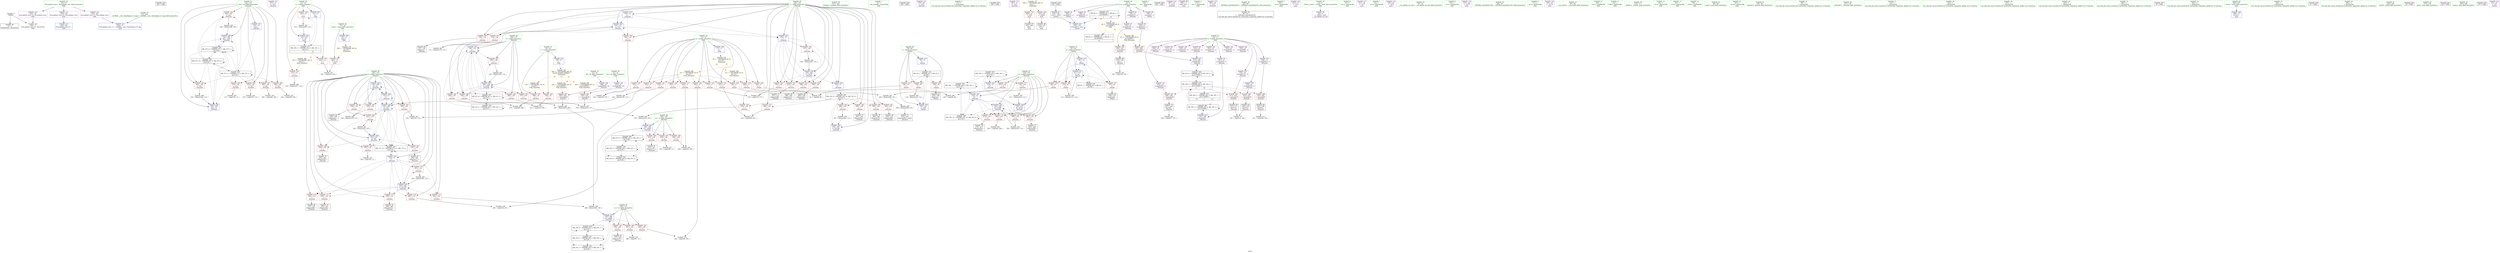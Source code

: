 digraph "SVFG" {
	label="SVFG";

	Node0x55fa5d2e3130 [shape=record,color=grey,label="{NodeID: 0\nNullPtr}"];
	Node0x55fa5d2e3130 -> Node0x55fa5d2fb700[style=solid];
	Node0x55fa5d2e3130 -> Node0x55fa5d2fe870[style=solid];
	Node0x55fa5d3441f0 [shape=record,color=black,label="{NodeID: 443\n382 = PHI()\n}"];
	Node0x55fa5d2fd7e0 [shape=record,color=red,label="{NodeID: 194\n348\<--142\n\<--ans\n_Z4workv\n}"];
	Node0x55fa5d2fd7e0 -> Node0x55fa5d30bd50[style=solid];
	Node0x55fa5d2fae10 [shape=record,color=purple,label="{NodeID: 111\n233\<--27\n\<--.str.1\n_Z4workv\n}"];
	Node0x55fa5d2f8ed0 [shape=record,color=green,label="{NodeID: 28\n12\<--14\nt\<--t_field_insensitive\nGlob }"];
	Node0x55fa5d2f8ed0 -> Node0x55fa5d2ffdb0[style=solid];
	Node0x55fa5d2f8ed0 -> Node0x55fa5d2ffe80[style=solid];
	Node0x55fa5d2f8ed0 -> Node0x55fa5d2fff50[style=solid];
	Node0x55fa5d2f8ed0 -> Node0x55fa5d2fe270[style=solid];
	Node0x55fa5d2f8ed0 -> Node0x55fa5d308180[style=solid];
	Node0x55fa5d31d6d0 [shape=record,color=yellow,style=double,label="{NodeID: 388\n10V_1 = ENCHI(MR_10V_0)\npts\{14 \}\nFun[_Z4workv]}"];
	Node0x55fa5d31d6d0 -> Node0x55fa5d2ffdb0[style=dashed];
	Node0x55fa5d30c650 [shape=record,color=grey,label="{NodeID: 305\n371 = cmp(370, 13, )\n}"];
	Node0x55fa5d2feff0 [shape=record,color=blue,label="{NodeID: 222\n132\<--166\nj\<--inc\n_Z4workv\n}"];
	Node0x55fa5d2feff0 -> Node0x55fa5d301d60[style=dashed];
	Node0x55fa5d2feff0 -> Node0x55fa5d301e30[style=dashed];
	Node0x55fa5d2feff0 -> Node0x55fa5d301f00[style=dashed];
	Node0x55fa5d2feff0 -> Node0x55fa5d2fee50[style=dashed];
	Node0x55fa5d2feff0 -> Node0x55fa5d2feff0[style=dashed];
	Node0x55fa5d2feff0 -> Node0x55fa5d2ff330[style=dashed];
	Node0x55fa5d2feff0 -> Node0x55fa5d3195d0[style=dashed];
	Node0x55fa5d3009e0 [shape=record,color=red,label="{NodeID: 139\n269\<--19\n\<--s\n_Z4workv\n}"];
	Node0x55fa5d3009e0 -> Node0x55fa5d30c7d0[style=solid];
	Node0x55fa5d2fb500 [shape=record,color=green,label="{NodeID: 56\n413\<--414\nfreopen\<--freopen_field_insensitive\n}"];
	Node0x55fa5d31b3d0 [shape=record,color=black,label="{NodeID: 333\nMR_4V_3 = PHI(MR_4V_4, MR_4V_2, )\npts\{80 \}\n}"];
	Node0x55fa5d31b3d0 -> Node0x55fa5d300d20[style=dashed];
	Node0x55fa5d31b3d0 -> Node0x55fa5d300df0[style=dashed];
	Node0x55fa5d31b3d0 -> Node0x55fa5d300ec0[style=dashed];
	Node0x55fa5d31b3d0 -> Node0x55fa5d2fecb0[style=dashed];
	Node0x55fa5d3020a0 [shape=record,color=red,label="{NodeID: 167\n191\<--132\n\<--j\n_Z4workv\n}"];
	Node0x55fa5d3020a0 -> Node0x55fa5d2fbeb0[style=solid];
	Node0x55fa5d2fcc80 [shape=record,color=black,label="{NodeID: 84\n334\<--333\nidxprom88\<--\n_Z4workv\n}"];
	Node0x55fa5d2e41d0 [shape=record,color=green,label="{NodeID: 1\n7\<--1\n__dso_handle\<--dummyObj\nGlob }"];
	Node0x55fa5d3442f0 [shape=record,color=black,label="{NodeID: 444\n388 = PHI()\n}"];
	Node0x55fa5d309dd0 [shape=record,color=grey,label="{NodeID: 278\n356 = Binary(355, 114, )\n}"];
	Node0x55fa5d309dd0 -> Node0x55fa5d307e40[style=solid];
	Node0x55fa5d2fd8b0 [shape=record,color=red,label="{NodeID: 195\n370\<--142\n\<--ans\n_Z4workv\n}"];
	Node0x55fa5d2fd8b0 -> Node0x55fa5d30c650[style=solid];
	Node0x55fa5d2faee0 [shape=record,color=purple,label="{NodeID: 112\n373\<--29\n\<--.str.2\n_Z4workv\n}"];
	Node0x55fa5d2f8fd0 [shape=record,color=green,label="{NodeID: 29\n15\<--16\ncases\<--cases_field_insensitive\nGlob }"];
	Node0x55fa5d2f8fd0 -> Node0x55fa5d300020[style=solid];
	Node0x55fa5d2f8fd0 -> Node0x55fa5d2fe370[style=solid];
	Node0x55fa5d31d7e0 [shape=record,color=yellow,style=double,label="{NodeID: 389\n2V_1 = ENCHI(MR_2V_0)\npts\{18 \}\nFun[_Z4workv]}"];
	Node0x55fa5d31d7e0 -> Node0x55fa5d300290[style=dashed];
	Node0x55fa5d31d7e0 -> Node0x55fa5d300360[style=dashed];
	Node0x55fa5d31d7e0 -> Node0x55fa5d300430[style=dashed];
	Node0x55fa5d31d7e0 -> Node0x55fa5d300500[style=dashed];
	Node0x55fa5d31d7e0 -> Node0x55fa5d3005d0[style=dashed];
	Node0x55fa5d31d7e0 -> Node0x55fa5d3006a0[style=dashed];
	Node0x55fa5d31d7e0 -> Node0x55fa5d300770[style=dashed];
	Node0x55fa5d31d7e0 -> Node0x55fa5d300840[style=dashed];
	Node0x55fa5d31d7e0 -> Node0x55fa5d300910[style=dashed];
	Node0x55fa5d30c7d0 [shape=record,color=grey,label="{NodeID: 306\n270 = cmp(268, 269, )\n}"];
	Node0x55fa5d2ff0c0 [shape=record,color=blue,label="{NodeID: 223\n130\<--171\ni\<--inc7\n_Z4workv\n}"];
	Node0x55fa5d2ff0c0 -> Node0x55fa5d301200[style=dashed];
	Node0x55fa5d2ff0c0 -> Node0x55fa5d3012d0[style=dashed];
	Node0x55fa5d2ff0c0 -> Node0x55fa5d3013a0[style=dashed];
	Node0x55fa5d2ff0c0 -> Node0x55fa5d2ff0c0[style=dashed];
	Node0x55fa5d2ff0c0 -> Node0x55fa5d2ff190[style=dashed];
	Node0x55fa5d300ab0 [shape=record,color=red,label="{NodeID: 140\n330\<--19\n\<--s\n_Z4workv\n}"];
	Node0x55fa5d300ab0 -> Node0x55fa5d30d550[style=solid];
	Node0x55fa5d2fb600 [shape=record,color=green,label="{NodeID: 57\n51\<--439\n_GLOBAL__sub_I_XiaoZiqian_0_0.cpp\<--_GLOBAL__sub_I_XiaoZiqian_0_0.cpp_field_insensitive\n}"];
	Node0x55fa5d2fb600 -> Node0x55fa5d2fe770[style=solid];
	Node0x55fa5d31b8d0 [shape=record,color=black,label="{NodeID: 334\nMR_6V_2 = PHI(MR_6V_4, MR_6V_1, )\npts\{82 \}\n}"];
	Node0x55fa5d31b8d0 -> Node0x55fa5d2fea40[style=dashed];
	Node0x55fa5d302170 [shape=record,color=red,label="{NodeID: 168\n202\<--132\n\<--j\n_Z4workv\n}"];
	Node0x55fa5d302170 -> Node0x55fa5d2fc120[style=solid];
	Node0x55fa5d2fcd50 [shape=record,color=black,label="{NodeID: 85\n337\<--336\nidxprom90\<--\n_Z4workv\n}"];
	Node0x55fa5d2e59d0 [shape=record,color=green,label="{NodeID: 2\n13\<--1\n\<--dummyObj\nCan only get source location for instruction, argument, global var or function.}"];
	Node0x55fa5d3443f0 [shape=record,color=black,label="{NodeID: 445\n395 = PHI()\n}"];
	Node0x55fa5d309f50 [shape=record,color=grey,label="{NodeID: 279\n367 = Binary(366, 114, )\n}"];
	Node0x55fa5d309f50 -> Node0x55fa5d307fe0[style=solid];
	Node0x55fa5d2fd980 [shape=record,color=red,label="{NodeID: 196\n378\<--142\n\<--ans\n_Z4workv\n}"];
	Node0x55fa5d2fd980 -> Node0x55fa5d30c4d0[style=solid];
	Node0x55fa5d2fafb0 [shape=record,color=purple,label="{NodeID: 113\n381\<--31\n\<--.str.3\n_Z4workv\n}"];
	Node0x55fa5d2f90d0 [shape=record,color=green,label="{NodeID: 30\n17\<--18\nn\<--n_field_insensitive\nGlob }"];
	Node0x55fa5d2f90d0 -> Node0x55fa5d3000f0[style=solid];
	Node0x55fa5d2f90d0 -> Node0x55fa5d3001c0[style=solid];
	Node0x55fa5d2f90d0 -> Node0x55fa5d300290[style=solid];
	Node0x55fa5d2f90d0 -> Node0x55fa5d300360[style=solid];
	Node0x55fa5d2f90d0 -> Node0x55fa5d300430[style=solid];
	Node0x55fa5d2f90d0 -> Node0x55fa5d300500[style=solid];
	Node0x55fa5d2f90d0 -> Node0x55fa5d3005d0[style=solid];
	Node0x55fa5d2f90d0 -> Node0x55fa5d3006a0[style=solid];
	Node0x55fa5d2f90d0 -> Node0x55fa5d300770[style=solid];
	Node0x55fa5d2f90d0 -> Node0x55fa5d300840[style=solid];
	Node0x55fa5d2f90d0 -> Node0x55fa5d300910[style=solid];
	Node0x55fa5d2f90d0 -> Node0x55fa5d2fe470[style=solid];
	Node0x55fa5d31d8c0 [shape=record,color=yellow,style=double,label="{NodeID: 390\n13V_1 = ENCHI(MR_13V_0)\npts\{20 \}\nFun[_Z4workv]}"];
	Node0x55fa5d31d8c0 -> Node0x55fa5d3009e0[style=dashed];
	Node0x55fa5d31d8c0 -> Node0x55fa5d300ab0[style=dashed];
	Node0x55fa5d30c950 [shape=record,color=grey,label="{NodeID: 307\n425 = cmp(423, 424, )\n}"];
	Node0x55fa5d2ff190 [shape=record,color=blue,label="{NodeID: 224\n130\<--13\ni\<--\n_Z4workv\n}"];
	Node0x55fa5d2ff190 -> Node0x55fa5d301470[style=dashed];
	Node0x55fa5d2ff190 -> Node0x55fa5d301540[style=dashed];
	Node0x55fa5d2ff190 -> Node0x55fa5d301610[style=dashed];
	Node0x55fa5d2ff190 -> Node0x55fa5d3016e0[style=dashed];
	Node0x55fa5d2ff190 -> Node0x55fa5d3017b0[style=dashed];
	Node0x55fa5d2ff190 -> Node0x55fa5d307550[style=dashed];
	Node0x55fa5d2ff190 -> Node0x55fa5d3076f0[style=dashed];
	Node0x55fa5d300b80 [shape=record,color=red,label="{NodeID: 141\n409\<--41\n\<--stdin\nmain\n}"];
	Node0x55fa5d300b80 -> Node0x55fa5d2fcef0[style=solid];
	Node0x55fa5d2fb700 [shape=record,color=black,label="{NodeID: 58\n2\<--3\ndummyVal\<--dummyVal\n}"];
	Node0x55fa5d31bdd0 [shape=record,color=black,label="{NodeID: 335\nMR_8V_2 = PHI(MR_8V_3, MR_8V_1, )\npts\{90000 \}\n|{|<s2>14}}"];
	Node0x55fa5d31bdd0 -> Node0x55fa5d2feb10[style=dashed];
	Node0x55fa5d31bdd0 -> Node0x55fa5d31bdd0[style=dashed];
	Node0x55fa5d31bdd0:s2 -> Node0x55fa5d3301d0[style=dashed,color=blue];
	Node0x55fa5d302240 [shape=record,color=red,label="{NodeID: 169\n221\<--132\n\<--j\n_Z4workv\n}"];
	Node0x55fa5d302240 -> Node0x55fa5d30a250[style=solid];
	Node0x55fa5d2fce20 [shape=record,color=black,label="{NodeID: 86\n340\<--339\nconv92\<--\n_Z4workv\n}"];
	Node0x55fa5d2fce20 -> Node0x55fa5d30cf50[style=solid];
	Node0x55fa5d2d2bc0 [shape=record,color=green,label="{NodeID: 3\n25\<--1\n.str\<--dummyObj\nGlob }"];
	Node0x55fa5d3444f0 [shape=record,color=black,label="{NodeID: 446\n420 = PHI()\n}"];
	Node0x55fa5d30a0d0 [shape=record,color=grey,label="{NodeID: 280\n166 = Binary(165, 114, )\n}"];
	Node0x55fa5d30a0d0 -> Node0x55fa5d2feff0[style=solid];
	Node0x55fa5d2fda50 [shape=record,color=red,label="{NodeID: 197\n384\<--142\n\<--ans\n_Z4workv\n}"];
	Node0x55fa5d2fda50 -> Node0x55fa5d30db50[style=solid];
	Node0x55fa5d2fb080 [shape=record,color=purple,label="{NodeID: 114\n387\<--33\n\<--.str.4\n_Z4workv\n}"];
	Node0x55fa5d2f91d0 [shape=record,color=green,label="{NodeID: 31\n19\<--20\ns\<--s_field_insensitive\nGlob }"];
	Node0x55fa5d2f91d0 -> Node0x55fa5d3009e0[style=solid];
	Node0x55fa5d2f91d0 -> Node0x55fa5d300ab0[style=solid];
	Node0x55fa5d2f91d0 -> Node0x55fa5d2fe570[style=solid];
	Node0x55fa5d30cad0 [shape=record,color=grey,label="{NodeID: 308\n100 = cmp(98, 99, )\n}"];
	Node0x55fa5d2ff260 [shape=record,color=blue,label="{NodeID: 225\n134\<--13\nk\<--\n_Z4workv\n}"];
	Node0x55fa5d2ff260 -> Node0x55fa5d322fd0[style=dashed];
	Node0x55fa5d300c50 [shape=record,color=red,label="{NodeID: 142\n415\<--46\n\<--stdout\nmain\n}"];
	Node0x55fa5d300c50 -> Node0x55fa5d2fcfc0[style=solid];
	Node0x55fa5d2fb800 [shape=record,color=black,label="{NodeID: 59\n405\<--13\nmain_ret\<--\nmain\n}"];
	Node0x55fa5d302310 [shape=record,color=red,label="{NodeID: 170\n246\<--132\n\<--j\n_Z4workv\n}"];
	Node0x55fa5d302310 -> Node0x55fa5d30d6d0[style=solid];
	Node0x55fa5d2fcef0 [shape=record,color=black,label="{NodeID: 87\n412\<--409\ncall\<--\nmain\n}"];
	Node0x55fa5d2d2c50 [shape=record,color=green,label="{NodeID: 4\n27\<--1\n.str.1\<--dummyObj\nGlob }"];
	Node0x55fa5d30a250 [shape=record,color=grey,label="{NodeID: 281\n222 = Binary(221, 223, )\n}"];
	Node0x55fa5d30a250 -> Node0x55fa5d2ff5a0[style=solid];
	Node0x55fa5d2fdb20 [shape=record,color=red,label="{NodeID: 198\n390\<--142\n\<--ans\n_Z4workv\n}"];
	Node0x55fa5d2fdb20 -> Node0x55fa5d30dfd0[style=solid];
	Node0x55fa5d2fb150 [shape=record,color=purple,label="{NodeID: 115\n394\<--35\n\<--.str.5\n_Z4workv\n}"];
	Node0x55fa5d2f92d0 [shape=record,color=green,label="{NodeID: 32\n21\<--22\ndx\<--dx_field_insensitive\nGlob }"];
	Node0x55fa5d2f92d0 -> Node0x55fa5d2faba0[style=solid];
	Node0x55fa5d30cc50 [shape=record,color=grey,label="{NodeID: 309\n178 = cmp(176, 177, )\n}"];
	Node0x55fa5d2ff330 [shape=record,color=blue,label="{NodeID: 226\n132\<--182\nj\<--sub\n_Z4workv\n}"];
	Node0x55fa5d2ff330 -> Node0x55fa5d301fd0[style=dashed];
	Node0x55fa5d2ff330 -> Node0x55fa5d3020a0[style=dashed];
	Node0x55fa5d2ff330 -> Node0x55fa5d302170[style=dashed];
	Node0x55fa5d2ff330 -> Node0x55fa5d302240[style=dashed];
	Node0x55fa5d2ff330 -> Node0x55fa5d2ff330[style=dashed];
	Node0x55fa5d2ff330 -> Node0x55fa5d2ff5a0[style=dashed];
	Node0x55fa5d2ff330 -> Node0x55fa5d3195d0[style=dashed];
	Node0x55fa5d300d20 [shape=record,color=red,label="{NodeID: 143\n89\<--79\n\<--i\n_Z4initv\n}"];
	Node0x55fa5d300d20 -> Node0x55fa5d30cdd0[style=solid];
	Node0x55fa5d2fb8d0 [shape=record,color=black,label="{NodeID: 60\n62\<--63\n\<--_ZNSt8ios_base4InitD1Ev\nCan only get source location for instruction, argument, global var or function.}"];
	Node0x55fa5d3023e0 [shape=record,color=red,label="{NodeID: 171\n253\<--132\n\<--j\n_Z4workv\n}"];
	Node0x55fa5d3023e0 -> Node0x55fa5d2fc460[style=solid];
	Node0x55fa5d2fcfc0 [shape=record,color=black,label="{NodeID: 88\n418\<--415\ncall1\<--\nmain\n}"];
	Node0x55fa5d2e5780 [shape=record,color=green,label="{NodeID: 5\n29\<--1\n.str.2\<--dummyObj\nGlob }"];
	Node0x55fa5d3257d0 [shape=record,color=black,label="{NodeID: 365\nMR_30V_3 = PHI(MR_30V_4, MR_30V_2, )\npts\{110000 \}\n}"];
	Node0x55fa5d3257d0 -> Node0x55fa5d2fef20[style=dashed];
	Node0x55fa5d3257d0 -> Node0x55fa5d31d1d0[style=dashed];
	Node0x55fa5d3257d0 -> Node0x55fa5d3257d0[style=dashed];
	Node0x55fa5d30a3d0 [shape=record,color=grey,label="{NodeID: 282\n362 = Binary(361, 114, )\n}"];
	Node0x55fa5d30a3d0 -> Node0x55fa5d307f10[style=solid];
	Node0x55fa5d2fdbf0 [shape=record,color=red,label="{NodeID: 199\n194\<--193\n\<--arrayidx18\n_Z4workv\n}"];
	Node0x55fa5d2fdbf0 -> Node0x55fa5d2fbf80[style=solid];
	Node0x55fa5d2ff6a0 [shape=record,color=purple,label="{NodeID: 116\n410\<--37\n\<--.str.6\nmain\n}"];
	Node0x55fa5d2f93d0 [shape=record,color=green,label="{NodeID: 33\n23\<--24\ndy\<--dy_field_insensitive\nGlob }"];
	Node0x55fa5d2f93d0 -> Node0x55fa5d2fac70[style=solid];
	Node0x55fa5d30cdd0 [shape=record,color=grey,label="{NodeID: 310\n91 = cmp(89, 90, )\n}"];
	Node0x55fa5d2ff400 [shape=record,color=blue,label="{NodeID: 227\n214\<--205\narrayidx29\<--\n_Z4workv\n}"];
	Node0x55fa5d2ff400 -> Node0x55fa5d3234d0[style=dashed];
	Node0x55fa5d300df0 [shape=record,color=red,label="{NodeID: 144\n104\<--79\n\<--i\n_Z4initv\n}"];
	Node0x55fa5d300df0 -> Node0x55fa5d2fbaa0[style=solid];
	Node0x55fa5d2fb9d0 [shape=record,color=black,label="{NodeID: 61\n103\<--102\nconv\<--call5\n_Z4initv\n}"];
	Node0x55fa5d2fb9d0 -> Node0x55fa5d2feb10[style=solid];
	Node0x55fa5d3024b0 [shape=record,color=red,label="{NodeID: 172\n281\<--132\n\<--j\n_Z4workv\n}"];
	Node0x55fa5d3024b0 -> Node0x55fa5d30afd0[style=solid];
	Node0x55fa5d2fd090 [shape=record,color=purple,label="{NodeID: 89\n60\<--4\n\<--_ZStL8__ioinit\n__cxx_global_var_init\n}"];
	Node0x55fa5d2e5810 [shape=record,color=green,label="{NodeID: 6\n31\<--1\n.str.3\<--dummyObj\nGlob }"];
	Node0x55fa5d30a550 [shape=record,color=grey,label="{NodeID: 283\n171 = Binary(170, 114, )\n}"];
	Node0x55fa5d30a550 -> Node0x55fa5d2ff0c0[style=solid];
	Node0x55fa5d2fdcc0 [shape=record,color=red,label="{NodeID: 200\n205\<--204\n\<--arrayidx23\n_Z4workv\n}"];
	Node0x55fa5d2fdcc0 -> Node0x55fa5d2ff400[style=solid];
	Node0x55fa5d2ff770 [shape=record,color=purple,label="{NodeID: 117\n411\<--39\n\<--.str.7\nmain\n}"];
	Node0x55fa5d2f94d0 [shape=record,color=green,label="{NodeID: 34\n49\<--53\nllvm.global_ctors\<--llvm.global_ctors_field_insensitive\nGlob }"];
	Node0x55fa5d2f94d0 -> Node0x55fa5d2ffab0[style=solid];
	Node0x55fa5d2f94d0 -> Node0x55fa5d2ffbb0[style=solid];
	Node0x55fa5d2f94d0 -> Node0x55fa5d2ffcb0[style=solid];
	Node0x55fa5d30cf50 [shape=record,color=grey,label="{NodeID: 311\n341 = cmp(340, 342, )\n}"];
	Node0x55fa5d2ff4d0 [shape=record,color=blue,label="{NodeID: 228\n134\<--217\nk\<--inc30\n_Z4workv\n}"];
	Node0x55fa5d2ff4d0 -> Node0x55fa5d322fd0[style=dashed];
	Node0x55fa5d300ec0 [shape=record,color=red,label="{NodeID: 145\n118\<--79\n\<--i\n_Z4initv\n}"];
	Node0x55fa5d300ec0 -> Node0x55fa5d30a850[style=solid];
	Node0x55fa5d2fbaa0 [shape=record,color=black,label="{NodeID: 62\n105\<--104\nidxprom\<--\n_Z4initv\n}"];
	Node0x55fa5d31d1d0 [shape=record,color=black,label="{NodeID: 339\nMR_30V_5 = PHI(MR_30V_6, MR_30V_2, )\npts\{110000 \}\n|{|<s5>15}}"];
	Node0x55fa5d31d1d0 -> Node0x55fa5d2fdd90[style=dashed];
	Node0x55fa5d31d1d0 -> Node0x55fa5d2fe000[style=dashed];
	Node0x55fa5d31d1d0 -> Node0x55fa5d2fe0d0[style=dashed];
	Node0x55fa5d31d1d0 -> Node0x55fa5d2fe1a0[style=dashed];
	Node0x55fa5d31d1d0 -> Node0x55fa5d3234d0[style=dashed];
	Node0x55fa5d31d1d0:s5 -> Node0x55fa5d3284d0[style=dashed,color=blue];
	Node0x55fa5d302580 [shape=record,color=red,label="{NodeID: 173\n308\<--132\n\<--j\n_Z4workv\n}"];
	Node0x55fa5d302580 -> Node0x55fa5d2fc870[style=solid];
	Node0x55fa5d2fd160 [shape=record,color=purple,label="{NodeID: 90\n106\<--8\narrayidx\<--a\n_Z4initv\n}"];
	Node0x55fa5d2e3900 [shape=record,color=green,label="{NodeID: 7\n33\<--1\n.str.4\<--dummyObj\nGlob }"];
	Node0x55fa5d30a6d0 [shape=record,color=grey,label="{NodeID: 284\n228 = Binary(227, 114, )\n}"];
	Node0x55fa5d30a6d0 -> Node0x55fa5d307550[style=solid];
	Node0x55fa5d2fdd90 [shape=record,color=red,label="{NodeID: 201\n256\<--255\n\<--arrayidx45\n_Z4workv\n}"];
	Node0x55fa5d2fdd90 -> Node0x55fa5d2fc530[style=solid];
	Node0x55fa5d2ff840 [shape=record,color=purple,label="{NodeID: 118\n416\<--42\n\<--.str.8\nmain\n}"];
	Node0x55fa5d2f95d0 [shape=record,color=green,label="{NodeID: 35\n54\<--55\n__cxx_global_var_init\<--__cxx_global_var_init_field_insensitive\n}"];
	Node0x55fa5d30d0d0 [shape=record,color=grey,label="{NodeID: 312\n302 = cmp(300, 301, )\n}"];
	Node0x55fa5d2ff5a0 [shape=record,color=blue,label="{NodeID: 229\n132\<--222\nj\<--dec\n_Z4workv\n}"];
	Node0x55fa5d2ff5a0 -> Node0x55fa5d301fd0[style=dashed];
	Node0x55fa5d2ff5a0 -> Node0x55fa5d3020a0[style=dashed];
	Node0x55fa5d2ff5a0 -> Node0x55fa5d302170[style=dashed];
	Node0x55fa5d2ff5a0 -> Node0x55fa5d302240[style=dashed];
	Node0x55fa5d2ff5a0 -> Node0x55fa5d2ff330[style=dashed];
	Node0x55fa5d2ff5a0 -> Node0x55fa5d2ff5a0[style=dashed];
	Node0x55fa5d2ff5a0 -> Node0x55fa5d3195d0[style=dashed];
	Node0x55fa5d300f90 [shape=record,color=red,label="{NodeID: 146\n98\<--81\n\<--j\n_Z4initv\n}"];
	Node0x55fa5d300f90 -> Node0x55fa5d30cad0[style=solid];
	Node0x55fa5d2fbb70 [shape=record,color=black,label="{NodeID: 63\n108\<--107\nidxprom6\<--\n_Z4initv\n}"];
	Node0x55fa5d302650 [shape=record,color=red,label="{NodeID: 174\n336\<--132\n\<--j\n_Z4workv\n}"];
	Node0x55fa5d302650 -> Node0x55fa5d2fcd50[style=solid];
	Node0x55fa5d2fd230 [shape=record,color=purple,label="{NodeID: 91\n109\<--8\narrayidx7\<--a\n_Z4initv\n}"];
	Node0x55fa5d2fd230 -> Node0x55fa5d2feb10[style=solid];
	Node0x55fa5d2e3990 [shape=record,color=green,label="{NodeID: 8\n35\<--1\n.str.5\<--dummyObj\nGlob }"];
	Node0x55fa5d30a850 [shape=record,color=grey,label="{NodeID: 285\n119 = Binary(118, 114, )\n}"];
	Node0x55fa5d30a850 -> Node0x55fa5d2fecb0[style=solid];
	Node0x55fa5d2fde60 [shape=record,color=red,label="{NodeID: 202\n276\<--275\n\<--arrayidx56\n_Z4workv\n}"];
	Node0x55fa5d2fde60 -> Node0x55fa5d30ba50[style=solid];
	Node0x55fa5d2ff910 [shape=record,color=purple,label="{NodeID: 119\n417\<--44\n\<--.str.9\nmain\n}"];
	Node0x55fa5d2f96d0 [shape=record,color=green,label="{NodeID: 36\n58\<--59\n_ZNSt8ios_base4InitC1Ev\<--_ZNSt8ios_base4InitC1Ev_field_insensitive\n}"];
	Node0x55fa5d30d250 [shape=record,color=grey,label="{NodeID: 313\n242 = cmp(240, 241, )\n}"];
	Node0x55fa5d307550 [shape=record,color=blue,label="{NodeID: 230\n130\<--228\ni\<--inc34\n_Z4workv\n}"];
	Node0x55fa5d307550 -> Node0x55fa5d301470[style=dashed];
	Node0x55fa5d307550 -> Node0x55fa5d301540[style=dashed];
	Node0x55fa5d307550 -> Node0x55fa5d301610[style=dashed];
	Node0x55fa5d307550 -> Node0x55fa5d3016e0[style=dashed];
	Node0x55fa5d307550 -> Node0x55fa5d3017b0[style=dashed];
	Node0x55fa5d307550 -> Node0x55fa5d307550[style=dashed];
	Node0x55fa5d307550 -> Node0x55fa5d3076f0[style=dashed];
	Node0x55fa5d301060 [shape=record,color=red,label="{NodeID: 147\n107\<--81\n\<--j\n_Z4initv\n}"];
	Node0x55fa5d301060 -> Node0x55fa5d2fbb70[style=solid];
	Node0x55fa5d2fbc40 [shape=record,color=black,label="{NodeID: 64\n157\<--156\nidxprom\<--\n_Z4workv\n}"];
	Node0x55fa5d302720 [shape=record,color=red,label="{NodeID: 175\n361\<--132\n\<--j\n_Z4workv\n}"];
	Node0x55fa5d302720 -> Node0x55fa5d30a3d0[style=solid];
	Node0x55fa5d2fd300 [shape=record,color=purple,label="{NodeID: 92\n190\<--8\narrayidx16\<--a\n_Z4workv\n}"];
	Node0x55fa5d2e3a20 [shape=record,color=green,label="{NodeID: 9\n37\<--1\n.str.6\<--dummyObj\nGlob }"];
	Node0x55fa5d30a9d0 [shape=record,color=grey,label="{NodeID: 286\n113 = Binary(112, 114, )\n}"];
	Node0x55fa5d30a9d0 -> Node0x55fa5d2febe0[style=solid];
	Node0x55fa5d2fdf30 [shape=record,color=red,label="{NodeID: 203\n285\<--284\n\<--arrayidx59\n_Z4workv\n}"];
	Node0x55fa5d2fdf30 -> Node0x55fa5d30ae50[style=solid];
	Node0x55fa5d2ff9e0 [shape=record,color=purple,label="{NodeID: 120\n419\<--47\n\<--.str.10\nmain\n}"];
	Node0x55fa5d2f97d0 [shape=record,color=green,label="{NodeID: 37\n64\<--65\n__cxa_atexit\<--__cxa_atexit_field_insensitive\n}"];
	Node0x55fa5d30d3d0 [shape=record,color=grey,label="{NodeID: 314\n186 = cmp(185, 13, )\n}"];
	Node0x55fa5d307620 [shape=record,color=blue,label="{NodeID: 231\n142\<--13\nans\<--\n_Z4workv\n}"];
	Node0x55fa5d307620 -> Node0x55fa5d31aed0[style=dashed];
	Node0x55fa5d301130 [shape=record,color=red,label="{NodeID: 148\n112\<--81\n\<--j\n_Z4initv\n}"];
	Node0x55fa5d301130 -> Node0x55fa5d30a9d0[style=solid];
	Node0x55fa5d2fbd10 [shape=record,color=black,label="{NodeID: 65\n160\<--159\nidxprom4\<--\n_Z4workv\n}"];
	Node0x55fa5d3027f0 [shape=record,color=red,label="{NodeID: 176\n207\<--134\n\<--k\n_Z4workv\n}"];
	Node0x55fa5d3027f0 -> Node0x55fa5d30ab50[style=solid];
	Node0x55fa5d2fd3d0 [shape=record,color=purple,label="{NodeID: 93\n193\<--8\narrayidx18\<--a\n_Z4workv\n}"];
	Node0x55fa5d2fd3d0 -> Node0x55fa5d2fdbf0[style=solid];
	Node0x55fa5d2e3ab0 [shape=record,color=green,label="{NodeID: 10\n39\<--1\n.str.7\<--dummyObj\nGlob }"];
	Node0x55fa5d30ab50 [shape=record,color=grey,label="{NodeID: 287\n208 = Binary(206, 207, )\n}"];
	Node0x55fa5d30ab50 -> Node0x55fa5d30acd0[style=solid];
	Node0x55fa5d2fe000 [shape=record,color=red,label="{NodeID: 204\n311\<--310\n\<--arrayidx73\n_Z4workv\n}"];
	Node0x55fa5d2fe000 -> Node0x55fa5d2fc940[style=solid];
	Node0x55fa5d2ffab0 [shape=record,color=purple,label="{NodeID: 121\n443\<--49\nllvm.global_ctors_0\<--llvm.global_ctors\nGlob }"];
	Node0x55fa5d2ffab0 -> Node0x55fa5d2fe670[style=solid];
	Node0x55fa5d2f98d0 [shape=record,color=green,label="{NodeID: 38\n63\<--69\n_ZNSt8ios_base4InitD1Ev\<--_ZNSt8ios_base4InitD1Ev_field_insensitive\n}"];
	Node0x55fa5d2f98d0 -> Node0x55fa5d2fb8d0[style=solid];
	Node0x55fa5d304990 [shape=record,color=yellow,style=double,label="{NodeID: 398\n8V_1 = ENCHI(MR_8V_0)\npts\{90000 \}\nFun[_Z4workv]}"];
	Node0x55fa5d304990 -> Node0x55fa5d2fdbf0[style=dashed];
	Node0x55fa5d304990 -> Node0x55fa5d2fdcc0[style=dashed];
	Node0x55fa5d30d550 [shape=record,color=grey,label="{NodeID: 315\n331 = cmp(329, 330, )\n}"];
	Node0x55fa5d3076f0 [shape=record,color=blue,label="{NodeID: 232\n130\<--13\ni\<--\n_Z4workv\n}"];
	Node0x55fa5d3076f0 -> Node0x55fa5d3190d0[style=dashed];
	Node0x55fa5d301200 [shape=record,color=red,label="{NodeID: 149\n146\<--130\n\<--i\n_Z4workv\n}"];
	Node0x55fa5d301200 -> Node0x55fa5d30bed0[style=solid];
	Node0x55fa5d2fbde0 [shape=record,color=black,label="{NodeID: 66\n189\<--188\nidxprom15\<--\n_Z4workv\n}"];
	Node0x55fa5d3028c0 [shape=record,color=red,label="{NodeID: 177\n216\<--134\n\<--k\n_Z4workv\n}"];
	Node0x55fa5d3028c0 -> Node0x55fa5d30b2d0[style=solid];
	Node0x55fa5d2fd4a0 [shape=record,color=purple,label="{NodeID: 94\n201\<--8\narrayidx21\<--a\n_Z4workv\n}"];
	Node0x55fa5d2e53b0 [shape=record,color=green,label="{NodeID: 11\n41\<--1\nstdin\<--dummyObj\nGlob }"];
	Node0x55fa5d30acd0 [shape=record,color=grey,label="{NodeID: 288\n209 = Binary(208, 114, )\n}"];
	Node0x55fa5d30acd0 -> Node0x55fa5d2fc1f0[style=solid];
	Node0x55fa5d2fe0d0 [shape=record,color=red,label="{NodeID: 205\n319\<--318\n\<--arrayidx78\n_Z4workv\n}"];
	Node0x55fa5d2fe0d0 -> Node0x55fa5d2fcbb0[style=solid];
	Node0x55fa5d2ffbb0 [shape=record,color=purple,label="{NodeID: 122\n444\<--49\nllvm.global_ctors_1\<--llvm.global_ctors\nGlob }"];
	Node0x55fa5d2ffbb0 -> Node0x55fa5d2fe770[style=solid];
	Node0x55fa5d2f99d0 [shape=record,color=green,label="{NodeID: 39\n76\<--77\n_Z4initv\<--_Z4initv_field_insensitive\n}"];
	Node0x55fa5d30d6d0 [shape=record,color=grey,label="{NodeID: 316\n248 = cmp(246, 247, )\n}"];
	Node0x55fa5d3077c0 [shape=record,color=blue,label="{NodeID: 233\n132\<--13\nj\<--\n_Z4workv\n}"];
	Node0x55fa5d3077c0 -> Node0x55fa5d302310[style=dashed];
	Node0x55fa5d3077c0 -> Node0x55fa5d3023e0[style=dashed];
	Node0x55fa5d3077c0 -> Node0x55fa5d3024b0[style=dashed];
	Node0x55fa5d3077c0 -> Node0x55fa5d302580[style=dashed];
	Node0x55fa5d3077c0 -> Node0x55fa5d302650[style=dashed];
	Node0x55fa5d3077c0 -> Node0x55fa5d302720[style=dashed];
	Node0x55fa5d3077c0 -> Node0x55fa5d307f10[style=dashed];
	Node0x55fa5d3077c0 -> Node0x55fa5d3195d0[style=dashed];
	Node0x55fa5d3012d0 [shape=record,color=red,label="{NodeID: 150\n156\<--130\n\<--i\n_Z4workv\n}"];
	Node0x55fa5d3012d0 -> Node0x55fa5d2fbc40[style=solid];
	Node0x55fa5d2fbeb0 [shape=record,color=black,label="{NodeID: 67\n192\<--191\nidxprom17\<--\n_Z4workv\n}"];
	Node0x55fa5d302990 [shape=record,color=red,label="{NodeID: 178\n262\<--134\n\<--k\n_Z4workv\n}"];
	Node0x55fa5d302990 -> Node0x55fa5d30c1d0[style=solid];
	Node0x55fa5d2fd570 [shape=record,color=purple,label="{NodeID: 95\n204\<--8\narrayidx23\<--a\n_Z4workv\n}"];
	Node0x55fa5d2fd570 -> Node0x55fa5d2fdcc0[style=solid];
	Node0x55fa5d2e5480 [shape=record,color=green,label="{NodeID: 12\n42\<--1\n.str.8\<--dummyObj\nGlob }"];
	Node0x55fa5d30ae50 [shape=record,color=grey,label="{NodeID: 289\n287 = Binary(285, 286, )\n}"];
	Node0x55fa5d30ae50 -> Node0x55fa5d30afd0[style=solid];
	Node0x55fa5d2fe1a0 [shape=record,color=red,label="{NodeID: 206\n339\<--338\n\<--arrayidx91\n_Z4workv\n}"];
	Node0x55fa5d2fe1a0 -> Node0x55fa5d2fce20[style=solid];
	Node0x55fa5d2ffcb0 [shape=record,color=purple,label="{NodeID: 123\n445\<--49\nllvm.global_ctors_2\<--llvm.global_ctors\nGlob }"];
	Node0x55fa5d2ffcb0 -> Node0x55fa5d2fe870[style=solid];
	Node0x55fa5d2f9ad0 [shape=record,color=green,label="{NodeID: 40\n79\<--80\ni\<--i_field_insensitive\n_Z4initv\n}"];
	Node0x55fa5d2f9ad0 -> Node0x55fa5d300d20[style=solid];
	Node0x55fa5d2f9ad0 -> Node0x55fa5d300df0[style=solid];
	Node0x55fa5d2f9ad0 -> Node0x55fa5d300ec0[style=solid];
	Node0x55fa5d2f9ad0 -> Node0x55fa5d2fe970[style=solid];
	Node0x55fa5d2f9ad0 -> Node0x55fa5d2fecb0[style=solid];
	Node0x55fa5d304b50 [shape=record,color=yellow,style=double,label="{NodeID: 400\n32V_1 = ENCHI(MR_32V_0)\npts\{220000 \}\nFun[_Z4workv]}"];
	Node0x55fa5d304b50 -> Node0x55fa5d2fde60[style=dashed];
	Node0x55fa5d30d850 [shape=record,color=grey,label="{NodeID: 317\n321 = cmp(312, 320, )\n}"];
	Node0x55fa5d307890 [shape=record,color=blue,label="{NodeID: 234\n134\<--13\nk\<--\n_Z4workv\n}"];
	Node0x55fa5d307890 -> Node0x55fa5d302990[style=dashed];
	Node0x55fa5d307890 -> Node0x55fa5d302a60[style=dashed];
	Node0x55fa5d307890 -> Node0x55fa5d302b30[style=dashed];
	Node0x55fa5d307890 -> Node0x55fa5d302c00[style=dashed];
	Node0x55fa5d307890 -> Node0x55fa5d307e40[style=dashed];
	Node0x55fa5d307890 -> Node0x55fa5d31f8d0[style=dashed];
	Node0x55fa5d3013a0 [shape=record,color=red,label="{NodeID: 151\n170\<--130\n\<--i\n_Z4workv\n}"];
	Node0x55fa5d3013a0 -> Node0x55fa5d30a550[style=solid];
	Node0x55fa5d2fbf80 [shape=record,color=black,label="{NodeID: 68\n195\<--194\nconv\<--\n_Z4workv\n}"];
	Node0x55fa5d2fbf80 -> Node0x55fa5d30de50[style=solid];
	Node0x55fa5d302a60 [shape=record,color=red,label="{NodeID: 179\n273\<--134\n\<--k\n_Z4workv\n}"];
	Node0x55fa5d302a60 -> Node0x55fa5d2fc600[style=solid];
	Node0x55fa5d2fa1e0 [shape=record,color=purple,label="{NodeID: 96\n158\<--10\narrayidx\<--b\n_Z4workv\n}"];
	Node0x55fa5d2e5550 [shape=record,color=green,label="{NodeID: 13\n44\<--1\n.str.9\<--dummyObj\nGlob }"];
	Node0x55fa5d327fd0 [shape=record,color=black,label="{NodeID: 373\nMR_10V_2 = PHI(MR_10V_3, MR_10V_1, )\npts\{14 \}\n|{|<s3>15}}"];
	Node0x55fa5d327fd0 -> Node0x55fa5d2ffe80[style=dashed];
	Node0x55fa5d327fd0 -> Node0x55fa5d2fff50[style=dashed];
	Node0x55fa5d327fd0 -> Node0x55fa5d308180[style=dashed];
	Node0x55fa5d327fd0:s3 -> Node0x55fa5d31d6d0[style=dashed,color=red];
	Node0x55fa5d30afd0 [shape=record,color=grey,label="{NodeID: 290\n288 = Binary(281, 287, )\n}"];
	Node0x55fa5d30afd0 -> Node0x55fa5d307b00[style=solid];
	Node0x55fa5d2fe270 [shape=record,color=blue,label="{NodeID: 207\n12\<--13\nt\<--\nGlob }"];
	Node0x55fa5d2fe270 -> Node0x55fa5d327fd0[style=dashed];
	Node0x55fa5d2ffdb0 [shape=record,color=red,label="{NodeID: 124\n231\<--12\n\<--t\n_Z4workv\n}"];
	Node0x55fa5d2ffdb0 -> Node0x55fa5d30b8d0[style=solid];
	Node0x55fa5d2f9ba0 [shape=record,color=green,label="{NodeID: 41\n81\<--82\nj\<--j_field_insensitive\n_Z4initv\n}"];
	Node0x55fa5d2f9ba0 -> Node0x55fa5d300f90[style=solid];
	Node0x55fa5d2f9ba0 -> Node0x55fa5d301060[style=solid];
	Node0x55fa5d2f9ba0 -> Node0x55fa5d301130[style=solid];
	Node0x55fa5d2f9ba0 -> Node0x55fa5d2fea40[style=solid];
	Node0x55fa5d2f9ba0 -> Node0x55fa5d2febe0[style=solid];
	Node0x55fa5d304c30 [shape=record,color=yellow,style=double,label="{NodeID: 401\n34V_1 = ENCHI(MR_34V_0)\npts\{240000 \}\nFun[_Z4workv]}"];
	Node0x55fa5d304c30 -> Node0x55fa5d2fdf30[style=dashed];
	Node0x55fa5d30d9d0 [shape=record,color=grey,label="{NodeID: 318\n298 = cmp(297, 13, )\n}"];
	Node0x55fa5d307960 [shape=record,color=blue,label="{NodeID: 235\n136\<--114\nl\<--\n_Z4workv\n}"];
	Node0x55fa5d307960 -> Node0x55fa5d302cd0[style=dashed];
	Node0x55fa5d307960 -> Node0x55fa5d302da0[style=dashed];
	Node0x55fa5d307960 -> Node0x55fa5d302e70[style=dashed];
	Node0x55fa5d307960 -> Node0x55fa5d302f40[style=dashed];
	Node0x55fa5d307960 -> Node0x55fa5d303010[style=dashed];
	Node0x55fa5d307960 -> Node0x55fa5d307960[style=dashed];
	Node0x55fa5d307960 -> Node0x55fa5d307bd0[style=dashed];
	Node0x55fa5d307960 -> Node0x55fa5d31fdd0[style=dashed];
	Node0x55fa5d301470 [shape=record,color=red,label="{NodeID: 152\n176\<--130\n\<--i\n_Z4workv\n}"];
	Node0x55fa5d301470 -> Node0x55fa5d30cc50[style=solid];
	Node0x55fa5d2fc050 [shape=record,color=black,label="{NodeID: 69\n200\<--199\nidxprom20\<--\n_Z4workv\n}"];
	Node0x55fa5d31f8d0 [shape=record,color=black,label="{NodeID: 346\nMR_19V_12 = PHI(MR_19V_10, MR_19V_8, )\npts\{135 \}\n}"];
	Node0x55fa5d31f8d0 -> Node0x55fa5d307890[style=dashed];
	Node0x55fa5d31f8d0 -> Node0x55fa5d319ad0[style=dashed];
	Node0x55fa5d31f8d0 -> Node0x55fa5d31f8d0[style=dashed];
	Node0x55fa5d302b30 [shape=record,color=red,label="{NodeID: 180\n282\<--134\n\<--k\n_Z4workv\n}"];
	Node0x55fa5d302b30 -> Node0x55fa5d2fc6d0[style=solid];
	Node0x55fa5d2fa2b0 [shape=record,color=purple,label="{NodeID: 97\n161\<--10\narrayidx5\<--b\n_Z4workv\n}"];
	Node0x55fa5d2fa2b0 -> Node0x55fa5d2fef20[style=solid];
	Node0x55fa5d2f85d0 [shape=record,color=green,label="{NodeID: 14\n46\<--1\nstdout\<--dummyObj\nGlob }"];
	Node0x55fa5d3284d0 [shape=record,color=black,label="{NodeID: 374\nMR_30V_2 = PHI(MR_30V_3, MR_30V_1, )\npts\{110000 \}\n|{<s0>15|<s1>15}}"];
	Node0x55fa5d3284d0:s0 -> Node0x55fa5d31d1d0[style=dashed,color=red];
	Node0x55fa5d3284d0:s1 -> Node0x55fa5d3257d0[style=dashed,color=red];
	Node0x55fa5d30b150 [shape=record,color=grey,label="{NodeID: 291\n431 = Binary(430, 114, )\n}"];
	Node0x55fa5d30b150 -> Node0x55fa5d308180[style=solid];
	Node0x55fa5d2fe370 [shape=record,color=blue,label="{NodeID: 208\n15\<--13\ncases\<--\nGlob }"];
	Node0x55fa5d2fe370 -> Node0x55fa5d328ed0[style=dashed];
	Node0x55fa5d2ffe80 [shape=record,color=red,label="{NodeID: 125\n423\<--12\n\<--t\nmain\n}"];
	Node0x55fa5d2ffe80 -> Node0x55fa5d30c950[style=solid];
	Node0x55fa5d2f9c70 [shape=record,color=green,label="{NodeID: 42\n85\<--86\nscanf\<--scanf_field_insensitive\n}"];
	Node0x55fa5d30db50 [shape=record,color=grey,label="{NodeID: 319\n385 = cmp(384, 350, )\n}"];
	Node0x55fa5d307a30 [shape=record,color=blue,label="{NodeID: 236\n138\<--279\nx1\<--add57\n_Z4workv\n}"];
	Node0x55fa5d307a30 -> Node0x55fa5d3030e0[style=dashed];
	Node0x55fa5d307a30 -> Node0x55fa5d3031b0[style=dashed];
	Node0x55fa5d307a30 -> Node0x55fa5d303280[style=dashed];
	Node0x55fa5d307a30 -> Node0x55fa5d3202d0[style=dashed];
	Node0x55fa5d307a30 -> Node0x55fa5d3216d0[style=dashed];
	Node0x55fa5d301540 [shape=record,color=red,label="{NodeID: 153\n188\<--130\n\<--i\n_Z4workv\n}"];
	Node0x55fa5d301540 -> Node0x55fa5d2fbde0[style=solid];
	Node0x55fa5d2fc120 [shape=record,color=black,label="{NodeID: 70\n203\<--202\nidxprom22\<--\n_Z4workv\n}"];
	Node0x55fa5d31fdd0 [shape=record,color=black,label="{NodeID: 347\nMR_21V_8 = PHI(MR_21V_4, MR_21V_3, )\npts\{137 \}\n}"];
	Node0x55fa5d31fdd0 -> Node0x55fa5d307960[style=dashed];
	Node0x55fa5d31fdd0 -> Node0x55fa5d319fd0[style=dashed];
	Node0x55fa5d31fdd0 -> Node0x55fa5d31fdd0[style=dashed];
	Node0x55fa5d302c00 [shape=record,color=red,label="{NodeID: 181\n355\<--134\n\<--k\n_Z4workv\n}"];
	Node0x55fa5d302c00 -> Node0x55fa5d309dd0[style=solid];
	Node0x55fa5d2fa380 [shape=record,color=purple,label="{NodeID: 98\n211\<--10\narrayidx27\<--b\n_Z4workv\n}"];
	Node0x55fa5d2f8660 [shape=record,color=green,label="{NodeID: 15\n47\<--1\n.str.10\<--dummyObj\nGlob }"];
	Node0x55fa5d3289d0 [shape=record,color=black,label="{NodeID: 375\nMR_8V_2 = PHI(MR_8V_3, MR_8V_1, )\npts\{90000 \}\n|{<s0>14}}"];
	Node0x55fa5d3289d0:s0 -> Node0x55fa5d31bdd0[style=dashed,color=red];
	Node0x55fa5d30b2d0 [shape=record,color=grey,label="{NodeID: 292\n217 = Binary(216, 114, )\n}"];
	Node0x55fa5d30b2d0 -> Node0x55fa5d2ff4d0[style=solid];
	Node0x55fa5d2fe470 [shape=record,color=blue,label="{NodeID: 209\n17\<--13\nn\<--\nGlob }"];
	Node0x55fa5d2fe470 -> Node0x55fa5d329bb0[style=dashed];
	Node0x55fa5d2fff50 [shape=record,color=red,label="{NodeID: 126\n430\<--12\n\<--t\nmain\n}"];
	Node0x55fa5d2fff50 -> Node0x55fa5d30b150[style=solid];
	Node0x55fa5d2f9d70 [shape=record,color=green,label="{NodeID: 43\n94\<--95\ngetchar\<--getchar_field_insensitive\n}"];
	Node0x55fa5d30dcd0 [shape=record,color=grey,label="{NodeID: 320\n295 = cmp(293, 294, )\n}"];
	Node0x55fa5d307b00 [shape=record,color=blue,label="{NodeID: 237\n140\<--288\ny1\<--add61\n_Z4workv\n}"];
	Node0x55fa5d307b00 -> Node0x55fa5d303350[style=dashed];
	Node0x55fa5d307b00 -> Node0x55fa5d303420[style=dashed];
	Node0x55fa5d307b00 -> Node0x55fa5d2fd640[style=dashed];
	Node0x55fa5d307b00 -> Node0x55fa5d3207d0[style=dashed];
	Node0x55fa5d307b00 -> Node0x55fa5d321bd0[style=dashed];
	Node0x55fa5d301610 [shape=record,color=red,label="{NodeID: 154\n199\<--130\n\<--i\n_Z4workv\n}"];
	Node0x55fa5d301610 -> Node0x55fa5d2fc050[style=solid];
	Node0x55fa5d2fc1f0 [shape=record,color=black,label="{NodeID: 71\n210\<--209\nidxprom26\<--sub25\n_Z4workv\n}"];
	Node0x55fa5d3202d0 [shape=record,color=black,label="{NodeID: 348\nMR_23V_8 = PHI(MR_23V_4, MR_23V_3, )\npts\{139 \}\n}"];
	Node0x55fa5d3202d0 -> Node0x55fa5d31a4d0[style=dashed];
	Node0x55fa5d3202d0 -> Node0x55fa5d3202d0[style=dashed];
	Node0x55fa5d3202d0 -> Node0x55fa5d3216d0[style=dashed];
	Node0x55fa5d302cd0 [shape=record,color=red,label="{NodeID: 182\n268\<--136\n\<--l\n_Z4workv\n}"];
	Node0x55fa5d302cd0 -> Node0x55fa5d30c7d0[style=solid];
	Node0x55fa5d2fa450 [shape=record,color=purple,label="{NodeID: 99\n214\<--10\narrayidx29\<--b\n_Z4workv\n}"];
	Node0x55fa5d2fa450 -> Node0x55fa5d2ff400[style=solid];
	Node0x55fa5d2f86f0 [shape=record,color=green,label="{NodeID: 16\n50\<--1\n\<--dummyObj\nCan only get source location for instruction, argument, global var or function.}"];
	Node0x55fa5d328ed0 [shape=record,color=yellow,style=double,label="{NodeID: 376\n39V_1 = ENCHI(MR_39V_0)\npts\{16 \}\nFun[main]}"];
	Node0x55fa5d328ed0 -> Node0x55fa5d300020[style=dashed];
	Node0x55fa5d30b450 [shape=record,color=grey,label="{NodeID: 293\n279 = Binary(272, 278, )\n}"];
	Node0x55fa5d30b450 -> Node0x55fa5d307a30[style=solid];
	Node0x55fa5d2fe570 [shape=record,color=blue,label="{NodeID: 210\n19\<--13\ns\<--\nGlob }"];
	Node0x55fa5d2fe570 -> Node0x55fa5d329f30[style=dashed];
	Node0x55fa5d300020 [shape=record,color=red,label="{NodeID: 127\n424\<--15\n\<--cases\nmain\n}"];
	Node0x55fa5d300020 -> Node0x55fa5d30c950[style=solid];
	Node0x55fa5d2f9e70 [shape=record,color=green,label="{NodeID: 44\n127\<--128\n_Z4workv\<--_Z4workv_field_insensitive\n}"];
	Node0x55fa5d30de50 [shape=record,color=grey,label="{NodeID: 321\n196 = cmp(195, 197, )\n}"];
	Node0x55fa5d307bd0 [shape=record,color=blue,label="{NodeID: 238\n136\<--326\nl\<--inc84\n_Z4workv\n}"];
	Node0x55fa5d307bd0 -> Node0x55fa5d302cd0[style=dashed];
	Node0x55fa5d307bd0 -> Node0x55fa5d302da0[style=dashed];
	Node0x55fa5d307bd0 -> Node0x55fa5d302e70[style=dashed];
	Node0x55fa5d307bd0 -> Node0x55fa5d302f40[style=dashed];
	Node0x55fa5d307bd0 -> Node0x55fa5d303010[style=dashed];
	Node0x55fa5d307bd0 -> Node0x55fa5d307960[style=dashed];
	Node0x55fa5d307bd0 -> Node0x55fa5d307bd0[style=dashed];
	Node0x55fa5d307bd0 -> Node0x55fa5d31fdd0[style=dashed];
	Node0x55fa5d3016e0 [shape=record,color=red,label="{NodeID: 155\n212\<--130\n\<--i\n_Z4workv\n}"];
	Node0x55fa5d3016e0 -> Node0x55fa5d2fc2c0[style=solid];
	Node0x55fa5d2fc2c0 [shape=record,color=black,label="{NodeID: 72\n213\<--212\nidxprom28\<--\n_Z4workv\n}"];
	Node0x55fa5d3207d0 [shape=record,color=black,label="{NodeID: 349\nMR_25V_8 = PHI(MR_25V_4, MR_25V_3, )\npts\{141 \}\n}"];
	Node0x55fa5d3207d0 -> Node0x55fa5d31a9d0[style=dashed];
	Node0x55fa5d3207d0 -> Node0x55fa5d3207d0[style=dashed];
	Node0x55fa5d3207d0 -> Node0x55fa5d321bd0[style=dashed];
	Node0x55fa5d302da0 [shape=record,color=red,label="{NodeID: 183\n277\<--136\n\<--l\n_Z4workv\n}"];
	Node0x55fa5d302da0 -> Node0x55fa5d30ba50[style=solid];
	Node0x55fa5d2fa520 [shape=record,color=purple,label="{NodeID: 100\n252\<--10\narrayidx43\<--b\n_Z4workv\n}"];
	Node0x55fa5d2f8780 [shape=record,color=green,label="{NodeID: 17\n114\<--1\n\<--dummyObj\nCan only get source location for instruction, argument, global var or function.}"];
	Node0x55fa5d3299f0 [shape=record,color=yellow,style=double,label="{NodeID: 377\n36V_1 = ENCHI(MR_36V_0)\npts\{1 \}\nFun[main]}"];
	Node0x55fa5d3299f0 -> Node0x55fa5d300b80[style=dashed];
	Node0x55fa5d3299f0 -> Node0x55fa5d300c50[style=dashed];
	Node0x55fa5d30b5d0 [shape=record,color=grey,label="{NodeID: 294\n182 = Binary(181, 114, )\n}"];
	Node0x55fa5d30b5d0 -> Node0x55fa5d2ff330[style=solid];
	Node0x55fa5d2fe670 [shape=record,color=blue,label="{NodeID: 211\n443\<--50\nllvm.global_ctors_0\<--\nGlob }"];
	Node0x55fa5d3000f0 [shape=record,color=red,label="{NodeID: 128\n90\<--17\n\<--n\n_Z4initv\n}"];
	Node0x55fa5d3000f0 -> Node0x55fa5d30cdd0[style=solid];
	Node0x55fa5d2f9f70 [shape=record,color=green,label="{NodeID: 45\n130\<--131\ni\<--i_field_insensitive\n_Z4workv\n}"];
	Node0x55fa5d2f9f70 -> Node0x55fa5d301200[style=solid];
	Node0x55fa5d2f9f70 -> Node0x55fa5d3012d0[style=solid];
	Node0x55fa5d2f9f70 -> Node0x55fa5d3013a0[style=solid];
	Node0x55fa5d2f9f70 -> Node0x55fa5d301470[style=solid];
	Node0x55fa5d2f9f70 -> Node0x55fa5d301540[style=solid];
	Node0x55fa5d2f9f70 -> Node0x55fa5d301610[style=solid];
	Node0x55fa5d2f9f70 -> Node0x55fa5d3016e0[style=solid];
	Node0x55fa5d2f9f70 -> Node0x55fa5d3017b0[style=solid];
	Node0x55fa5d2f9f70 -> Node0x55fa5d301880[style=solid];
	Node0x55fa5d2f9f70 -> Node0x55fa5d301950[style=solid];
	Node0x55fa5d2f9f70 -> Node0x55fa5d301a20[style=solid];
	Node0x55fa5d2f9f70 -> Node0x55fa5d301af0[style=solid];
	Node0x55fa5d2f9f70 -> Node0x55fa5d301bc0[style=solid];
	Node0x55fa5d2f9f70 -> Node0x55fa5d301c90[style=solid];
	Node0x55fa5d2f9f70 -> Node0x55fa5d2fed80[style=solid];
	Node0x55fa5d2f9f70 -> Node0x55fa5d2ff0c0[style=solid];
	Node0x55fa5d2f9f70 -> Node0x55fa5d2ff190[style=solid];
	Node0x55fa5d2f9f70 -> Node0x55fa5d307550[style=solid];
	Node0x55fa5d2f9f70 -> Node0x55fa5d3076f0[style=solid];
	Node0x55fa5d2f9f70 -> Node0x55fa5d307fe0[style=solid];
	Node0x55fa5d30dfd0 [shape=record,color=grey,label="{NodeID: 322\n391 = cmp(390, 392, )\n}"];
	Node0x55fa5d307ca0 [shape=record,color=blue,label="{NodeID: 239\n142\<--345\nans\<--or\n_Z4workv\n}"];
	Node0x55fa5d307ca0 -> Node0x55fa5d3225d0[style=dashed];
	Node0x55fa5d3017b0 [shape=record,color=red,label="{NodeID: 156\n227\<--130\n\<--i\n_Z4workv\n}"];
	Node0x55fa5d3017b0 -> Node0x55fa5d30a6d0[style=solid];
	Node0x55fa5d2fc390 [shape=record,color=black,label="{NodeID: 73\n251\<--250\nidxprom42\<--\n_Z4workv\n}"];
	Node0x55fa5d320cd0 [shape=record,color=black,label="{NodeID: 350\nMR_27V_10 = PHI(MR_27V_5, MR_27V_4, )\npts\{143 \}\n}"];
	Node0x55fa5d320cd0 -> Node0x55fa5d2fd710[style=dashed];
	Node0x55fa5d320cd0 -> Node0x55fa5d2fd7e0[style=dashed];
	Node0x55fa5d320cd0 -> Node0x55fa5d307ca0[style=dashed];
	Node0x55fa5d320cd0 -> Node0x55fa5d307d70[style=dashed];
	Node0x55fa5d320cd0 -> Node0x55fa5d31aed0[style=dashed];
	Node0x55fa5d320cd0 -> Node0x55fa5d320cd0[style=dashed];
	Node0x55fa5d320cd0 -> Node0x55fa5d3225d0[style=dashed];
	Node0x55fa5d302e70 [shape=record,color=red,label="{NodeID: 184\n286\<--136\n\<--l\n_Z4workv\n}"];
	Node0x55fa5d302e70 -> Node0x55fa5d30ae50[style=solid];
	Node0x55fa5d2fa5f0 [shape=record,color=purple,label="{NodeID: 101\n255\<--10\narrayidx45\<--b\n_Z4workv\n}"];
	Node0x55fa5d2fa5f0 -> Node0x55fa5d2fdd90[style=solid];
	Node0x55fa5d2f8810 [shape=record,color=green,label="{NodeID: 18\n163\<--1\n\<--dummyObj\nCan only get source location for instruction, argument, global var or function.}"];
	Node0x55fa5d30b750 [shape=record,color=grey,label="{NodeID: 295\n326 = Binary(325, 114, )\n}"];
	Node0x55fa5d30b750 -> Node0x55fa5d307bd0[style=solid];
	Node0x55fa5d2fe770 [shape=record,color=blue,label="{NodeID: 212\n444\<--51\nllvm.global_ctors_1\<--_GLOBAL__sub_I_XiaoZiqian_0_0.cpp\nGlob }"];
	Node0x55fa5d3001c0 [shape=record,color=red,label="{NodeID: 129\n99\<--17\n\<--n\n_Z4initv\n}"];
	Node0x55fa5d3001c0 -> Node0x55fa5d30cad0[style=solid];
	Node0x55fa5d2fa040 [shape=record,color=green,label="{NodeID: 46\n132\<--133\nj\<--j_field_insensitive\n_Z4workv\n}"];
	Node0x55fa5d2fa040 -> Node0x55fa5d301d60[style=solid];
	Node0x55fa5d2fa040 -> Node0x55fa5d301e30[style=solid];
	Node0x55fa5d2fa040 -> Node0x55fa5d301f00[style=solid];
	Node0x55fa5d2fa040 -> Node0x55fa5d301fd0[style=solid];
	Node0x55fa5d2fa040 -> Node0x55fa5d3020a0[style=solid];
	Node0x55fa5d2fa040 -> Node0x55fa5d302170[style=solid];
	Node0x55fa5d2fa040 -> Node0x55fa5d302240[style=solid];
	Node0x55fa5d2fa040 -> Node0x55fa5d302310[style=solid];
	Node0x55fa5d2fa040 -> Node0x55fa5d3023e0[style=solid];
	Node0x55fa5d2fa040 -> Node0x55fa5d3024b0[style=solid];
	Node0x55fa5d2fa040 -> Node0x55fa5d302580[style=solid];
	Node0x55fa5d2fa040 -> Node0x55fa5d302650[style=solid];
	Node0x55fa5d2fa040 -> Node0x55fa5d302720[style=solid];
	Node0x55fa5d2fa040 -> Node0x55fa5d2fee50[style=solid];
	Node0x55fa5d2fa040 -> Node0x55fa5d2feff0[style=solid];
	Node0x55fa5d2fa040 -> Node0x55fa5d2ff330[style=solid];
	Node0x55fa5d2fa040 -> Node0x55fa5d2ff5a0[style=solid];
	Node0x55fa5d2fa040 -> Node0x55fa5d3077c0[style=solid];
	Node0x55fa5d2fa040 -> Node0x55fa5d307f10[style=solid];
	Node0x55fa5d30e150 [shape=record,color=grey,label="{NodeID: 323\n291 = cmp(290, 13, )\n}"];
	Node0x55fa5d307d70 [shape=record,color=blue,label="{NodeID: 240\n142\<--349\nans\<--or95\n_Z4workv\n}"];
	Node0x55fa5d307d70 -> Node0x55fa5d3225d0[style=dashed];
	Node0x55fa5d301880 [shape=record,color=red,label="{NodeID: 157\n240\<--130\n\<--i\n_Z4workv\n}"];
	Node0x55fa5d301880 -> Node0x55fa5d30d250[style=solid];
	Node0x55fa5d2fc460 [shape=record,color=black,label="{NodeID: 74\n254\<--253\nidxprom44\<--\n_Z4workv\n}"];
	Node0x55fa5d302f40 [shape=record,color=red,label="{NodeID: 185\n325\<--136\n\<--l\n_Z4workv\n}"];
	Node0x55fa5d302f40 -> Node0x55fa5d30b750[style=solid];
	Node0x55fa5d2fa6c0 [shape=record,color=purple,label="{NodeID: 102\n307\<--10\narrayidx71\<--b\n_Z4workv\n}"];
	Node0x55fa5d2f88a0 [shape=record,color=green,label="{NodeID: 19\n197\<--1\n\<--dummyObj\nCan only get source location for instruction, argument, global var or function.}"];
	Node0x55fa5d329bb0 [shape=record,color=yellow,style=double,label="{NodeID: 379\n2V_1 = ENCHI(MR_2V_0)\npts\{18 \}\nFun[main]|{<s0>14|<s1>15}}"];
	Node0x55fa5d329bb0:s0 -> Node0x55fa5d3034f0[style=dashed,color=red];
	Node0x55fa5d329bb0:s1 -> Node0x55fa5d31d7e0[style=dashed,color=red];
	Node0x55fa5d30b8d0 [shape=record,color=grey,label="{NodeID: 296\n232 = Binary(231, 114, )\n}"];
	Node0x55fa5d2fe870 [shape=record,color=blue, style = dotted,label="{NodeID: 213\n445\<--3\nllvm.global_ctors_2\<--dummyVal\nGlob }"];
	Node0x55fa5d300290 [shape=record,color=red,label="{NodeID: 130\n147\<--17\n\<--n\n_Z4workv\n}"];
	Node0x55fa5d300290 -> Node0x55fa5d30bed0[style=solid];
	Node0x55fa5d2fa110 [shape=record,color=green,label="{NodeID: 47\n134\<--135\nk\<--k_field_insensitive\n_Z4workv\n}"];
	Node0x55fa5d2fa110 -> Node0x55fa5d3027f0[style=solid];
	Node0x55fa5d2fa110 -> Node0x55fa5d3028c0[style=solid];
	Node0x55fa5d2fa110 -> Node0x55fa5d302990[style=solid];
	Node0x55fa5d2fa110 -> Node0x55fa5d302a60[style=solid];
	Node0x55fa5d2fa110 -> Node0x55fa5d302b30[style=solid];
	Node0x55fa5d2fa110 -> Node0x55fa5d302c00[style=solid];
	Node0x55fa5d2fa110 -> Node0x55fa5d2ff260[style=solid];
	Node0x55fa5d2fa110 -> Node0x55fa5d2ff4d0[style=solid];
	Node0x55fa5d2fa110 -> Node0x55fa5d307890[style=solid];
	Node0x55fa5d2fa110 -> Node0x55fa5d307e40[style=solid];
	Node0x55fa5d307e40 [shape=record,color=blue,label="{NodeID: 241\n134\<--356\nk\<--inc99\n_Z4workv\n}"];
	Node0x55fa5d307e40 -> Node0x55fa5d302990[style=dashed];
	Node0x55fa5d307e40 -> Node0x55fa5d302a60[style=dashed];
	Node0x55fa5d307e40 -> Node0x55fa5d302b30[style=dashed];
	Node0x55fa5d307e40 -> Node0x55fa5d302c00[style=dashed];
	Node0x55fa5d307e40 -> Node0x55fa5d307e40[style=dashed];
	Node0x55fa5d307e40 -> Node0x55fa5d31f8d0[style=dashed];
	Node0x55fa5d301950 [shape=record,color=red,label="{NodeID: 158\n250\<--130\n\<--i\n_Z4workv\n}"];
	Node0x55fa5d301950 -> Node0x55fa5d2fc390[style=solid];
	Node0x55fa5d2fc530 [shape=record,color=black,label="{NodeID: 75\n257\<--256\nconv46\<--\n_Z4workv\n}"];
	Node0x55fa5d2fc530 -> Node0x55fa5d30c050[style=solid];
	Node0x55fa5d3301d0 [shape=record,color=yellow,style=double,label="{NodeID: 435\n8V_3 = CSCHI(MR_8V_2)\npts\{90000 \}\nCS[]|{|<s1>15}}"];
	Node0x55fa5d3301d0 -> Node0x55fa5d3289d0[style=dashed];
	Node0x55fa5d3301d0:s1 -> Node0x55fa5d304990[style=dashed,color=red];
	Node0x55fa5d3216d0 [shape=record,color=black,label="{NodeID: 352\nMR_23V_5 = PHI(MR_23V_6, MR_23V_4, )\npts\{139 \}\n}"];
	Node0x55fa5d3216d0 -> Node0x55fa5d307a30[style=dashed];
	Node0x55fa5d3216d0 -> Node0x55fa5d3202d0[style=dashed];
	Node0x55fa5d3216d0 -> Node0x55fa5d3216d0[style=dashed];
	Node0x55fa5d303010 [shape=record,color=red,label="{NodeID: 186\n329\<--136\n\<--l\n_Z4workv\n}"];
	Node0x55fa5d303010 -> Node0x55fa5d30d550[style=solid];
	Node0x55fa5d2fa790 [shape=record,color=purple,label="{NodeID: 103\n310\<--10\narrayidx73\<--b\n_Z4workv\n}"];
	Node0x55fa5d2fa790 -> Node0x55fa5d2fe000[style=solid];
	Node0x55fa5d2f8930 [shape=record,color=green,label="{NodeID: 20\n223\<--1\n\<--dummyObj\nCan only get source location for instruction, argument, global var or function.}"];
	Node0x55fa5d30ba50 [shape=record,color=grey,label="{NodeID: 297\n278 = Binary(276, 277, )\n}"];
	Node0x55fa5d30ba50 -> Node0x55fa5d30b450[style=solid];
	Node0x55fa5d2fe970 [shape=record,color=blue,label="{NodeID: 214\n79\<--13\ni\<--\n_Z4initv\n}"];
	Node0x55fa5d2fe970 -> Node0x55fa5d31b3d0[style=dashed];
	Node0x55fa5d300360 [shape=record,color=red,label="{NodeID: 131\n153\<--17\n\<--n\n_Z4workv\n}"];
	Node0x55fa5d300360 -> Node0x55fa5d30c350[style=solid];
	Node0x55fa5d2e6b40 [shape=record,color=green,label="{NodeID: 48\n136\<--137\nl\<--l_field_insensitive\n_Z4workv\n}"];
	Node0x55fa5d2e6b40 -> Node0x55fa5d302cd0[style=solid];
	Node0x55fa5d2e6b40 -> Node0x55fa5d302da0[style=solid];
	Node0x55fa5d2e6b40 -> Node0x55fa5d302e70[style=solid];
	Node0x55fa5d2e6b40 -> Node0x55fa5d302f40[style=solid];
	Node0x55fa5d2e6b40 -> Node0x55fa5d303010[style=solid];
	Node0x55fa5d2e6b40 -> Node0x55fa5d307960[style=solid];
	Node0x55fa5d2e6b40 -> Node0x55fa5d307bd0[style=solid];
	Node0x55fa5d307f10 [shape=record,color=blue,label="{NodeID: 242\n132\<--362\nj\<--inc103\n_Z4workv\n}"];
	Node0x55fa5d307f10 -> Node0x55fa5d302310[style=dashed];
	Node0x55fa5d307f10 -> Node0x55fa5d3023e0[style=dashed];
	Node0x55fa5d307f10 -> Node0x55fa5d3024b0[style=dashed];
	Node0x55fa5d307f10 -> Node0x55fa5d302580[style=dashed];
	Node0x55fa5d307f10 -> Node0x55fa5d302650[style=dashed];
	Node0x55fa5d307f10 -> Node0x55fa5d302720[style=dashed];
	Node0x55fa5d307f10 -> Node0x55fa5d307f10[style=dashed];
	Node0x55fa5d307f10 -> Node0x55fa5d3195d0[style=dashed];
	Node0x55fa5d301a20 [shape=record,color=red,label="{NodeID: 159\n272\<--130\n\<--i\n_Z4workv\n}"];
	Node0x55fa5d301a20 -> Node0x55fa5d30b450[style=solid];
	Node0x55fa5d2fc600 [shape=record,color=black,label="{NodeID: 76\n274\<--273\nidxprom55\<--\n_Z4workv\n}"];
	Node0x55fa5d321bd0 [shape=record,color=black,label="{NodeID: 353\nMR_25V_5 = PHI(MR_25V_6, MR_25V_4, )\npts\{141 \}\n}"];
	Node0x55fa5d321bd0 -> Node0x55fa5d307b00[style=dashed];
	Node0x55fa5d321bd0 -> Node0x55fa5d3207d0[style=dashed];
	Node0x55fa5d321bd0 -> Node0x55fa5d321bd0[style=dashed];
	Node0x55fa5d3030e0 [shape=record,color=red,label="{NodeID: 187\n290\<--138\n\<--x1\n_Z4workv\n}"];
	Node0x55fa5d3030e0 -> Node0x55fa5d30e150[style=solid];
	Node0x55fa5d2fa860 [shape=record,color=purple,label="{NodeID: 104\n315\<--10\narrayidx76\<--b\n_Z4workv\n}"];
	Node0x55fa5d2f89c0 [shape=record,color=green,label="{NodeID: 21\n264\<--1\n\<--dummyObj\nCan only get source location for instruction, argument, global var or function.}"];
	Node0x55fa5d30bbd0 [shape=record,color=grey,label="{NodeID: 298\n345 = Binary(344, 114, )\n}"];
	Node0x55fa5d30bbd0 -> Node0x55fa5d307ca0[style=solid];
	Node0x55fa5d2fea40 [shape=record,color=blue,label="{NodeID: 215\n81\<--13\nj\<--\n_Z4initv\n}"];
	Node0x55fa5d2fea40 -> Node0x55fa5d300f90[style=dashed];
	Node0x55fa5d2fea40 -> Node0x55fa5d301060[style=dashed];
	Node0x55fa5d2fea40 -> Node0x55fa5d301130[style=dashed];
	Node0x55fa5d2fea40 -> Node0x55fa5d2febe0[style=dashed];
	Node0x55fa5d2fea40 -> Node0x55fa5d31b8d0[style=dashed];
	Node0x55fa5d300430 [shape=record,color=red,label="{NodeID: 132\n177\<--17\n\<--n\n_Z4workv\n}"];
	Node0x55fa5d300430 -> Node0x55fa5d30cc50[style=solid];
	Node0x55fa5d2e6c10 [shape=record,color=green,label="{NodeID: 49\n138\<--139\nx1\<--x1_field_insensitive\n_Z4workv\n}"];
	Node0x55fa5d2e6c10 -> Node0x55fa5d3030e0[style=solid];
	Node0x55fa5d2e6c10 -> Node0x55fa5d3031b0[style=solid];
	Node0x55fa5d2e6c10 -> Node0x55fa5d303280[style=solid];
	Node0x55fa5d2e6c10 -> Node0x55fa5d307a30[style=solid];
	Node0x55fa5d3190d0 [shape=record,color=black,label="{NodeID: 326\nMR_15V_9 = PHI(MR_15V_10, MR_15V_8, )\npts\{131 \}\n}"];
	Node0x55fa5d3190d0 -> Node0x55fa5d301880[style=dashed];
	Node0x55fa5d3190d0 -> Node0x55fa5d301950[style=dashed];
	Node0x55fa5d3190d0 -> Node0x55fa5d301a20[style=dashed];
	Node0x55fa5d3190d0 -> Node0x55fa5d301af0[style=dashed];
	Node0x55fa5d3190d0 -> Node0x55fa5d301bc0[style=dashed];
	Node0x55fa5d3190d0 -> Node0x55fa5d301c90[style=dashed];
	Node0x55fa5d3190d0 -> Node0x55fa5d307fe0[style=dashed];
	Node0x55fa5d307fe0 [shape=record,color=blue,label="{NodeID: 243\n130\<--367\ni\<--inc106\n_Z4workv\n}"];
	Node0x55fa5d307fe0 -> Node0x55fa5d3190d0[style=dashed];
	Node0x55fa5d301af0 [shape=record,color=red,label="{NodeID: 160\n305\<--130\n\<--i\n_Z4workv\n}"];
	Node0x55fa5d301af0 -> Node0x55fa5d2fc7a0[style=solid];
	Node0x55fa5d2fc6d0 [shape=record,color=black,label="{NodeID: 77\n283\<--282\nidxprom58\<--\n_Z4workv\n}"];
	Node0x55fa5cf5b830 [shape=record,color=black,label="{NodeID: 437\n93 = PHI()\n}"];
	Node0x55fa5d3031b0 [shape=record,color=red,label="{NodeID: 188\n293\<--138\n\<--x1\n_Z4workv\n}"];
	Node0x55fa5d3031b0 -> Node0x55fa5d30dcd0[style=solid];
	Node0x55fa5d2fa930 [shape=record,color=purple,label="{NodeID: 105\n318\<--10\narrayidx78\<--b\n_Z4workv\n}"];
	Node0x55fa5d2fa930 -> Node0x55fa5d2fe0d0[style=solid];
	Node0x55fa5d2f8a50 [shape=record,color=green,label="{NodeID: 22\n342\<--1\n\<--dummyObj\nCan only get source location for instruction, argument, global var or function.}"];
	Node0x55fa5d30bd50 [shape=record,color=grey,label="{NodeID: 299\n349 = Binary(348, 350, )\n}"];
	Node0x55fa5d30bd50 -> Node0x55fa5d307d70[style=solid];
	Node0x55fa5d2feb10 [shape=record,color=blue,label="{NodeID: 216\n109\<--103\narrayidx7\<--conv\n_Z4initv\n}"];
	Node0x55fa5d2feb10 -> Node0x55fa5d2feb10[style=dashed];
	Node0x55fa5d2feb10 -> Node0x55fa5d31bdd0[style=dashed];
	Node0x55fa5d300500 [shape=record,color=red,label="{NodeID: 133\n181\<--17\n\<--n\n_Z4workv\n}"];
	Node0x55fa5d300500 -> Node0x55fa5d30b5d0[style=solid];
	Node0x55fa5d2e6ce0 [shape=record,color=green,label="{NodeID: 50\n140\<--141\ny1\<--y1_field_insensitive\n_Z4workv\n}"];
	Node0x55fa5d2e6ce0 -> Node0x55fa5d303350[style=solid];
	Node0x55fa5d2e6ce0 -> Node0x55fa5d303420[style=solid];
	Node0x55fa5d2e6ce0 -> Node0x55fa5d2fd640[style=solid];
	Node0x55fa5d2e6ce0 -> Node0x55fa5d307b00[style=solid];
	Node0x55fa5d3195d0 [shape=record,color=black,label="{NodeID: 327\nMR_17V_10 = PHI(MR_17V_12, MR_17V_6, )\npts\{133 \}\n}"];
	Node0x55fa5d3195d0 -> Node0x55fa5d3077c0[style=dashed];
	Node0x55fa5d3080b0 [shape=record,color=blue,label="{NodeID: 244\n406\<--13\nretval\<--\nmain\n}"];
	Node0x55fa5d301bc0 [shape=record,color=red,label="{NodeID: 161\n333\<--130\n\<--i\n_Z4workv\n}"];
	Node0x55fa5d301bc0 -> Node0x55fa5d2fcc80[style=solid];
	Node0x55fa5d2fc7a0 [shape=record,color=black,label="{NodeID: 78\n306\<--305\nidxprom70\<--\n_Z4workv\n}"];
	Node0x55fa5d343cf0 [shape=record,color=black,label="{NodeID: 438\n102 = PHI()\n}"];
	Node0x55fa5d343cf0 -> Node0x55fa5d2fb9d0[style=solid];
	Node0x55fa5d3225d0 [shape=record,color=black,label="{NodeID: 355\nMR_27V_9 = PHI(MR_27V_7, MR_27V_5, )\npts\{143 \}\n}"];
	Node0x55fa5d3225d0 -> Node0x55fa5d2fd710[style=dashed];
	Node0x55fa5d3225d0 -> Node0x55fa5d2fd7e0[style=dashed];
	Node0x55fa5d3225d0 -> Node0x55fa5d307ca0[style=dashed];
	Node0x55fa5d3225d0 -> Node0x55fa5d307d70[style=dashed];
	Node0x55fa5d3225d0 -> Node0x55fa5d320cd0[style=dashed];
	Node0x55fa5d3225d0 -> Node0x55fa5d3225d0[style=dashed];
	Node0x55fa5d303280 [shape=record,color=red,label="{NodeID: 189\n313\<--138\n\<--x1\n_Z4workv\n}"];
	Node0x55fa5d303280 -> Node0x55fa5d2fca10[style=solid];
	Node0x55fa5d2faa00 [shape=record,color=purple,label="{NodeID: 106\n335\<--10\narrayidx89\<--b\n_Z4workv\n}"];
	Node0x55fa5d2f8ae0 [shape=record,color=green,label="{NodeID: 23\n350\<--1\n\<--dummyObj\nCan only get source location for instruction, argument, global var or function.}"];
	Node0x55fa5d329f30 [shape=record,color=yellow,style=double,label="{NodeID: 383\n46V_1 = ENCHI(MR_46V_0)\npts\{20 220000 240000 \}\nFun[main]|{<s0>15|<s1>15|<s2>15}}"];
	Node0x55fa5d329f30:s0 -> Node0x55fa5d31d8c0[style=dashed,color=red];
	Node0x55fa5d329f30:s1 -> Node0x55fa5d304b50[style=dashed,color=red];
	Node0x55fa5d329f30:s2 -> Node0x55fa5d304c30[style=dashed,color=red];
	Node0x55fa5d30bed0 [shape=record,color=grey,label="{NodeID: 300\n148 = cmp(146, 147, )\n}"];
	Node0x55fa5d2febe0 [shape=record,color=blue,label="{NodeID: 217\n81\<--113\nj\<--inc\n_Z4initv\n}"];
	Node0x55fa5d2febe0 -> Node0x55fa5d300f90[style=dashed];
	Node0x55fa5d2febe0 -> Node0x55fa5d301060[style=dashed];
	Node0x55fa5d2febe0 -> Node0x55fa5d301130[style=dashed];
	Node0x55fa5d2febe0 -> Node0x55fa5d2febe0[style=dashed];
	Node0x55fa5d2febe0 -> Node0x55fa5d31b8d0[style=dashed];
	Node0x55fa5d3005d0 [shape=record,color=red,label="{NodeID: 134\n206\<--17\n\<--n\n_Z4workv\n}"];
	Node0x55fa5d3005d0 -> Node0x55fa5d30ab50[style=solid];
	Node0x55fa5d2e6db0 [shape=record,color=green,label="{NodeID: 51\n142\<--143\nans\<--ans_field_insensitive\n_Z4workv\n}"];
	Node0x55fa5d2e6db0 -> Node0x55fa5d2fd710[style=solid];
	Node0x55fa5d2e6db0 -> Node0x55fa5d2fd7e0[style=solid];
	Node0x55fa5d2e6db0 -> Node0x55fa5d2fd8b0[style=solid];
	Node0x55fa5d2e6db0 -> Node0x55fa5d2fd980[style=solid];
	Node0x55fa5d2e6db0 -> Node0x55fa5d2fda50[style=solid];
	Node0x55fa5d2e6db0 -> Node0x55fa5d2fdb20[style=solid];
	Node0x55fa5d2e6db0 -> Node0x55fa5d307620[style=solid];
	Node0x55fa5d2e6db0 -> Node0x55fa5d307ca0[style=solid];
	Node0x55fa5d2e6db0 -> Node0x55fa5d307d70[style=solid];
	Node0x55fa5d319ad0 [shape=record,color=black,label="{NodeID: 328\nMR_19V_7 = PHI(MR_19V_8, MR_19V_2, )\npts\{135 \}\n}"];
	Node0x55fa5d319ad0 -> Node0x55fa5d307890[style=dashed];
	Node0x55fa5d319ad0 -> Node0x55fa5d319ad0[style=dashed];
	Node0x55fa5d319ad0 -> Node0x55fa5d31f8d0[style=dashed];
	Node0x55fa5d308180 [shape=record,color=blue,label="{NodeID: 245\n12\<--431\nt\<--inc\nmain\n}"];
	Node0x55fa5d308180 -> Node0x55fa5d327fd0[style=dashed];
	Node0x55fa5d301c90 [shape=record,color=red,label="{NodeID: 162\n366\<--130\n\<--i\n_Z4workv\n}"];
	Node0x55fa5d301c90 -> Node0x55fa5d309f50[style=solid];
	Node0x55fa5d2fc870 [shape=record,color=black,label="{NodeID: 79\n309\<--308\nidxprom72\<--\n_Z4workv\n}"];
	Node0x55fa5d343e50 [shape=record,color=black,label="{NodeID: 439\n61 = PHI()\n}"];
	Node0x55fa5d303350 [shape=record,color=red,label="{NodeID: 190\n297\<--140\n\<--y1\n_Z4workv\n}"];
	Node0x55fa5d303350 -> Node0x55fa5d30d9d0[style=solid];
	Node0x55fa5d2faad0 [shape=record,color=purple,label="{NodeID: 107\n338\<--10\narrayidx91\<--b\n_Z4workv\n}"];
	Node0x55fa5d2faad0 -> Node0x55fa5d2fe1a0[style=solid];
	Node0x55fa5d2f8b70 [shape=record,color=green,label="{NodeID: 24\n392\<--1\n\<--dummyObj\nCan only get source location for instruction, argument, global var or function.}"];
	Node0x55fa5d3034f0 [shape=record,color=yellow,style=double,label="{NodeID: 384\n2V_1 = ENCHI(MR_2V_0)\npts\{18 \}\nFun[_Z4initv]}"];
	Node0x55fa5d3034f0 -> Node0x55fa5d3000f0[style=dashed];
	Node0x55fa5d3034f0 -> Node0x55fa5d3001c0[style=dashed];
	Node0x55fa5d30c050 [shape=record,color=grey,label="{NodeID: 301\n258 = cmp(257, 197, )\n}"];
	Node0x55fa5d2fecb0 [shape=record,color=blue,label="{NodeID: 218\n79\<--119\ni\<--inc9\n_Z4initv\n}"];
	Node0x55fa5d2fecb0 -> Node0x55fa5d31b3d0[style=dashed];
	Node0x55fa5d3006a0 [shape=record,color=red,label="{NodeID: 135\n241\<--17\n\<--n\n_Z4workv\n}"];
	Node0x55fa5d3006a0 -> Node0x55fa5d30d250[style=solid];
	Node0x55fa5d2e6e80 [shape=record,color=green,label="{NodeID: 52\n235\<--236\nprintf\<--printf_field_insensitive\n}"];
	Node0x55fa5d319fd0 [shape=record,color=black,label="{NodeID: 329\nMR_21V_2 = PHI(MR_21V_3, MR_21V_1, )\npts\{137 \}\n}"];
	Node0x55fa5d319fd0 -> Node0x55fa5d307960[style=dashed];
	Node0x55fa5d319fd0 -> Node0x55fa5d319fd0[style=dashed];
	Node0x55fa5d319fd0 -> Node0x55fa5d31fdd0[style=dashed];
	Node0x55fa5d301d60 [shape=record,color=red,label="{NodeID: 163\n152\<--132\n\<--j\n_Z4workv\n}"];
	Node0x55fa5d301d60 -> Node0x55fa5d30c350[style=solid];
	Node0x55fa5d2fc940 [shape=record,color=black,label="{NodeID: 80\n312\<--311\nconv74\<--\n_Z4workv\n}"];
	Node0x55fa5d2fc940 -> Node0x55fa5d30d850[style=solid];
	Node0x55fa5d343f20 [shape=record,color=black,label="{NodeID: 440\n84 = PHI()\n}"];
	Node0x55fa5d322fd0 [shape=record,color=black,label="{NodeID: 357\nMR_19V_4 = PHI(MR_19V_6, MR_19V_3, )\npts\{135 \}\n}"];
	Node0x55fa5d322fd0 -> Node0x55fa5d3027f0[style=dashed];
	Node0x55fa5d322fd0 -> Node0x55fa5d3028c0[style=dashed];
	Node0x55fa5d322fd0 -> Node0x55fa5d2ff260[style=dashed];
	Node0x55fa5d322fd0 -> Node0x55fa5d2ff4d0[style=dashed];
	Node0x55fa5d322fd0 -> Node0x55fa5d319ad0[style=dashed];
	Node0x55fa5d322fd0 -> Node0x55fa5d322fd0[style=dashed];
	Node0x55fa5d303420 [shape=record,color=red,label="{NodeID: 191\n300\<--140\n\<--y1\n_Z4workv\n}"];
	Node0x55fa5d303420 -> Node0x55fa5d30d0d0[style=solid];
	Node0x55fa5d2faba0 [shape=record,color=purple,label="{NodeID: 108\n275\<--21\narrayidx56\<--dx\n_Z4workv\n}"];
	Node0x55fa5d2faba0 -> Node0x55fa5d2fde60[style=solid];
	Node0x55fa5d2f8c00 [shape=record,color=green,label="{NodeID: 25\n4\<--6\n_ZStL8__ioinit\<--_ZStL8__ioinit_field_insensitive\nGlob }"];
	Node0x55fa5d2f8c00 -> Node0x55fa5d2fd090[style=solid];
	Node0x55fa5d30c1d0 [shape=record,color=grey,label="{NodeID: 302\n263 = cmp(262, 264, )\n}"];
	Node0x55fa5d2fed80 [shape=record,color=blue,label="{NodeID: 219\n130\<--13\ni\<--\n_Z4workv\n}"];
	Node0x55fa5d2fed80 -> Node0x55fa5d301200[style=dashed];
	Node0x55fa5d2fed80 -> Node0x55fa5d3012d0[style=dashed];
	Node0x55fa5d2fed80 -> Node0x55fa5d3013a0[style=dashed];
	Node0x55fa5d2fed80 -> Node0x55fa5d2ff0c0[style=dashed];
	Node0x55fa5d2fed80 -> Node0x55fa5d2ff190[style=dashed];
	Node0x55fa5d300770 [shape=record,color=red,label="{NodeID: 136\n247\<--17\n\<--n\n_Z4workv\n}"];
	Node0x55fa5d300770 -> Node0x55fa5d30d6d0[style=solid];
	Node0x55fa5d2fb230 [shape=record,color=green,label="{NodeID: 53\n375\<--376\nputs\<--puts_field_insensitive\n}"];
	Node0x55fa5d31a4d0 [shape=record,color=black,label="{NodeID: 330\nMR_23V_2 = PHI(MR_23V_3, MR_23V_1, )\npts\{139 \}\n}"];
	Node0x55fa5d31a4d0 -> Node0x55fa5d31a4d0[style=dashed];
	Node0x55fa5d31a4d0 -> Node0x55fa5d3202d0[style=dashed];
	Node0x55fa5d31a4d0 -> Node0x55fa5d3216d0[style=dashed];
	Node0x55fa5d301e30 [shape=record,color=red,label="{NodeID: 164\n159\<--132\n\<--j\n_Z4workv\n}"];
	Node0x55fa5d301e30 -> Node0x55fa5d2fbd10[style=solid];
	Node0x55fa5d2fca10 [shape=record,color=black,label="{NodeID: 81\n314\<--313\nidxprom75\<--\n_Z4workv\n}"];
	Node0x55fa5d343ff0 [shape=record,color=black,label="{NodeID: 441\n234 = PHI()\n}"];
	Node0x55fa5d3234d0 [shape=record,color=black,label="{NodeID: 358\nMR_30V_6 = PHI(MR_30V_8, MR_30V_5, )\npts\{110000 \}\n}"];
	Node0x55fa5d3234d0 -> Node0x55fa5d2ff400[style=dashed];
	Node0x55fa5d3234d0 -> Node0x55fa5d31d1d0[style=dashed];
	Node0x55fa5d3234d0 -> Node0x55fa5d3234d0[style=dashed];
	Node0x55fa5d2fd640 [shape=record,color=red,label="{NodeID: 192\n316\<--140\n\<--y1\n_Z4workv\n}"];
	Node0x55fa5d2fd640 -> Node0x55fa5d2fcae0[style=solid];
	Node0x55fa5d2fac70 [shape=record,color=purple,label="{NodeID: 109\n284\<--23\narrayidx59\<--dy\n_Z4workv\n}"];
	Node0x55fa5d2fac70 -> Node0x55fa5d2fdf30[style=solid];
	Node0x55fa5d2f8cd0 [shape=record,color=green,label="{NodeID: 26\n8\<--9\na\<--a_field_insensitive\nGlob }"];
	Node0x55fa5d2f8cd0 -> Node0x55fa5d2fd160[style=solid];
	Node0x55fa5d2f8cd0 -> Node0x55fa5d2fd230[style=solid];
	Node0x55fa5d2f8cd0 -> Node0x55fa5d2fd300[style=solid];
	Node0x55fa5d2f8cd0 -> Node0x55fa5d2fd3d0[style=solid];
	Node0x55fa5d2f8cd0 -> Node0x55fa5d2fd4a0[style=solid];
	Node0x55fa5d2f8cd0 -> Node0x55fa5d2fd570[style=solid];
	Node0x55fa5d30c350 [shape=record,color=grey,label="{NodeID: 303\n154 = cmp(152, 153, )\n}"];
	Node0x55fa5d2fee50 [shape=record,color=blue,label="{NodeID: 220\n132\<--13\nj\<--\n_Z4workv\n}"];
	Node0x55fa5d2fee50 -> Node0x55fa5d301d60[style=dashed];
	Node0x55fa5d2fee50 -> Node0x55fa5d301e30[style=dashed];
	Node0x55fa5d2fee50 -> Node0x55fa5d301f00[style=dashed];
	Node0x55fa5d2fee50 -> Node0x55fa5d2fee50[style=dashed];
	Node0x55fa5d2fee50 -> Node0x55fa5d2feff0[style=dashed];
	Node0x55fa5d2fee50 -> Node0x55fa5d2ff330[style=dashed];
	Node0x55fa5d2fee50 -> Node0x55fa5d3195d0[style=dashed];
	Node0x55fa5d300840 [shape=record,color=red,label="{NodeID: 137\n294\<--17\n\<--n\n_Z4workv\n}"];
	Node0x55fa5d300840 -> Node0x55fa5d30dcd0[style=solid];
	Node0x55fa5d2fb330 [shape=record,color=green,label="{NodeID: 54\n403\<--404\nmain\<--main_field_insensitive\n}"];
	Node0x55fa5d31a9d0 [shape=record,color=black,label="{NodeID: 331\nMR_25V_2 = PHI(MR_25V_3, MR_25V_1, )\npts\{141 \}\n}"];
	Node0x55fa5d31a9d0 -> Node0x55fa5d31a9d0[style=dashed];
	Node0x55fa5d31a9d0 -> Node0x55fa5d3207d0[style=dashed];
	Node0x55fa5d31a9d0 -> Node0x55fa5d321bd0[style=dashed];
	Node0x55fa5d301f00 [shape=record,color=red,label="{NodeID: 165\n165\<--132\n\<--j\n_Z4workv\n}"];
	Node0x55fa5d301f00 -> Node0x55fa5d30a0d0[style=solid];
	Node0x55fa5d2fcae0 [shape=record,color=black,label="{NodeID: 82\n317\<--316\nidxprom77\<--\n_Z4workv\n}"];
	Node0x55fa5d3440f0 [shape=record,color=black,label="{NodeID: 442\n374 = PHI()\n}"];
	Node0x55fa5d2fd710 [shape=record,color=red,label="{NodeID: 193\n344\<--142\n\<--ans\n_Z4workv\n}"];
	Node0x55fa5d2fd710 -> Node0x55fa5d30bbd0[style=solid];
	Node0x55fa5d2fad40 [shape=record,color=purple,label="{NodeID: 110\n83\<--25\n\<--.str\n_Z4initv\n}"];
	Node0x55fa5d2f8dd0 [shape=record,color=green,label="{NodeID: 27\n10\<--11\nb\<--b_field_insensitive\nGlob }"];
	Node0x55fa5d2f8dd0 -> Node0x55fa5d2fa1e0[style=solid];
	Node0x55fa5d2f8dd0 -> Node0x55fa5d2fa2b0[style=solid];
	Node0x55fa5d2f8dd0 -> Node0x55fa5d2fa380[style=solid];
	Node0x55fa5d2f8dd0 -> Node0x55fa5d2fa450[style=solid];
	Node0x55fa5d2f8dd0 -> Node0x55fa5d2fa520[style=solid];
	Node0x55fa5d2f8dd0 -> Node0x55fa5d2fa5f0[style=solid];
	Node0x55fa5d2f8dd0 -> Node0x55fa5d2fa6c0[style=solid];
	Node0x55fa5d2f8dd0 -> Node0x55fa5d2fa790[style=solid];
	Node0x55fa5d2f8dd0 -> Node0x55fa5d2fa860[style=solid];
	Node0x55fa5d2f8dd0 -> Node0x55fa5d2fa930[style=solid];
	Node0x55fa5d2f8dd0 -> Node0x55fa5d2faa00[style=solid];
	Node0x55fa5d2f8dd0 -> Node0x55fa5d2faad0[style=solid];
	Node0x55fa5d30c4d0 [shape=record,color=grey,label="{NodeID: 304\n379 = cmp(378, 114, )\n}"];
	Node0x55fa5d2fef20 [shape=record,color=blue,label="{NodeID: 221\n161\<--163\narrayidx5\<--\n_Z4workv\n}"];
	Node0x55fa5d2fef20 -> Node0x55fa5d3257d0[style=dashed];
	Node0x55fa5d300910 [shape=record,color=red,label="{NodeID: 138\n301\<--17\n\<--n\n_Z4workv\n}"];
	Node0x55fa5d300910 -> Node0x55fa5d30d0d0[style=solid];
	Node0x55fa5d2fb430 [shape=record,color=green,label="{NodeID: 55\n406\<--407\nretval\<--retval_field_insensitive\nmain\n}"];
	Node0x55fa5d2fb430 -> Node0x55fa5d3080b0[style=solid];
	Node0x55fa5d31aed0 [shape=record,color=black,label="{NodeID: 332\nMR_27V_3 = PHI(MR_27V_4, MR_27V_2, )\npts\{143 \}\n}"];
	Node0x55fa5d31aed0 -> Node0x55fa5d2fd710[style=dashed];
	Node0x55fa5d31aed0 -> Node0x55fa5d2fd7e0[style=dashed];
	Node0x55fa5d31aed0 -> Node0x55fa5d2fd8b0[style=dashed];
	Node0x55fa5d31aed0 -> Node0x55fa5d2fd980[style=dashed];
	Node0x55fa5d31aed0 -> Node0x55fa5d2fda50[style=dashed];
	Node0x55fa5d31aed0 -> Node0x55fa5d2fdb20[style=dashed];
	Node0x55fa5d31aed0 -> Node0x55fa5d307ca0[style=dashed];
	Node0x55fa5d31aed0 -> Node0x55fa5d307d70[style=dashed];
	Node0x55fa5d31aed0 -> Node0x55fa5d31aed0[style=dashed];
	Node0x55fa5d31aed0 -> Node0x55fa5d320cd0[style=dashed];
	Node0x55fa5d31aed0 -> Node0x55fa5d3225d0[style=dashed];
	Node0x55fa5d301fd0 [shape=record,color=red,label="{NodeID: 166\n185\<--132\n\<--j\n_Z4workv\n}"];
	Node0x55fa5d301fd0 -> Node0x55fa5d30d3d0[style=solid];
	Node0x55fa5d2fcbb0 [shape=record,color=black,label="{NodeID: 83\n320\<--319\nconv79\<--\n_Z4workv\n}"];
	Node0x55fa5d2fcbb0 -> Node0x55fa5d30d850[style=solid];
}

